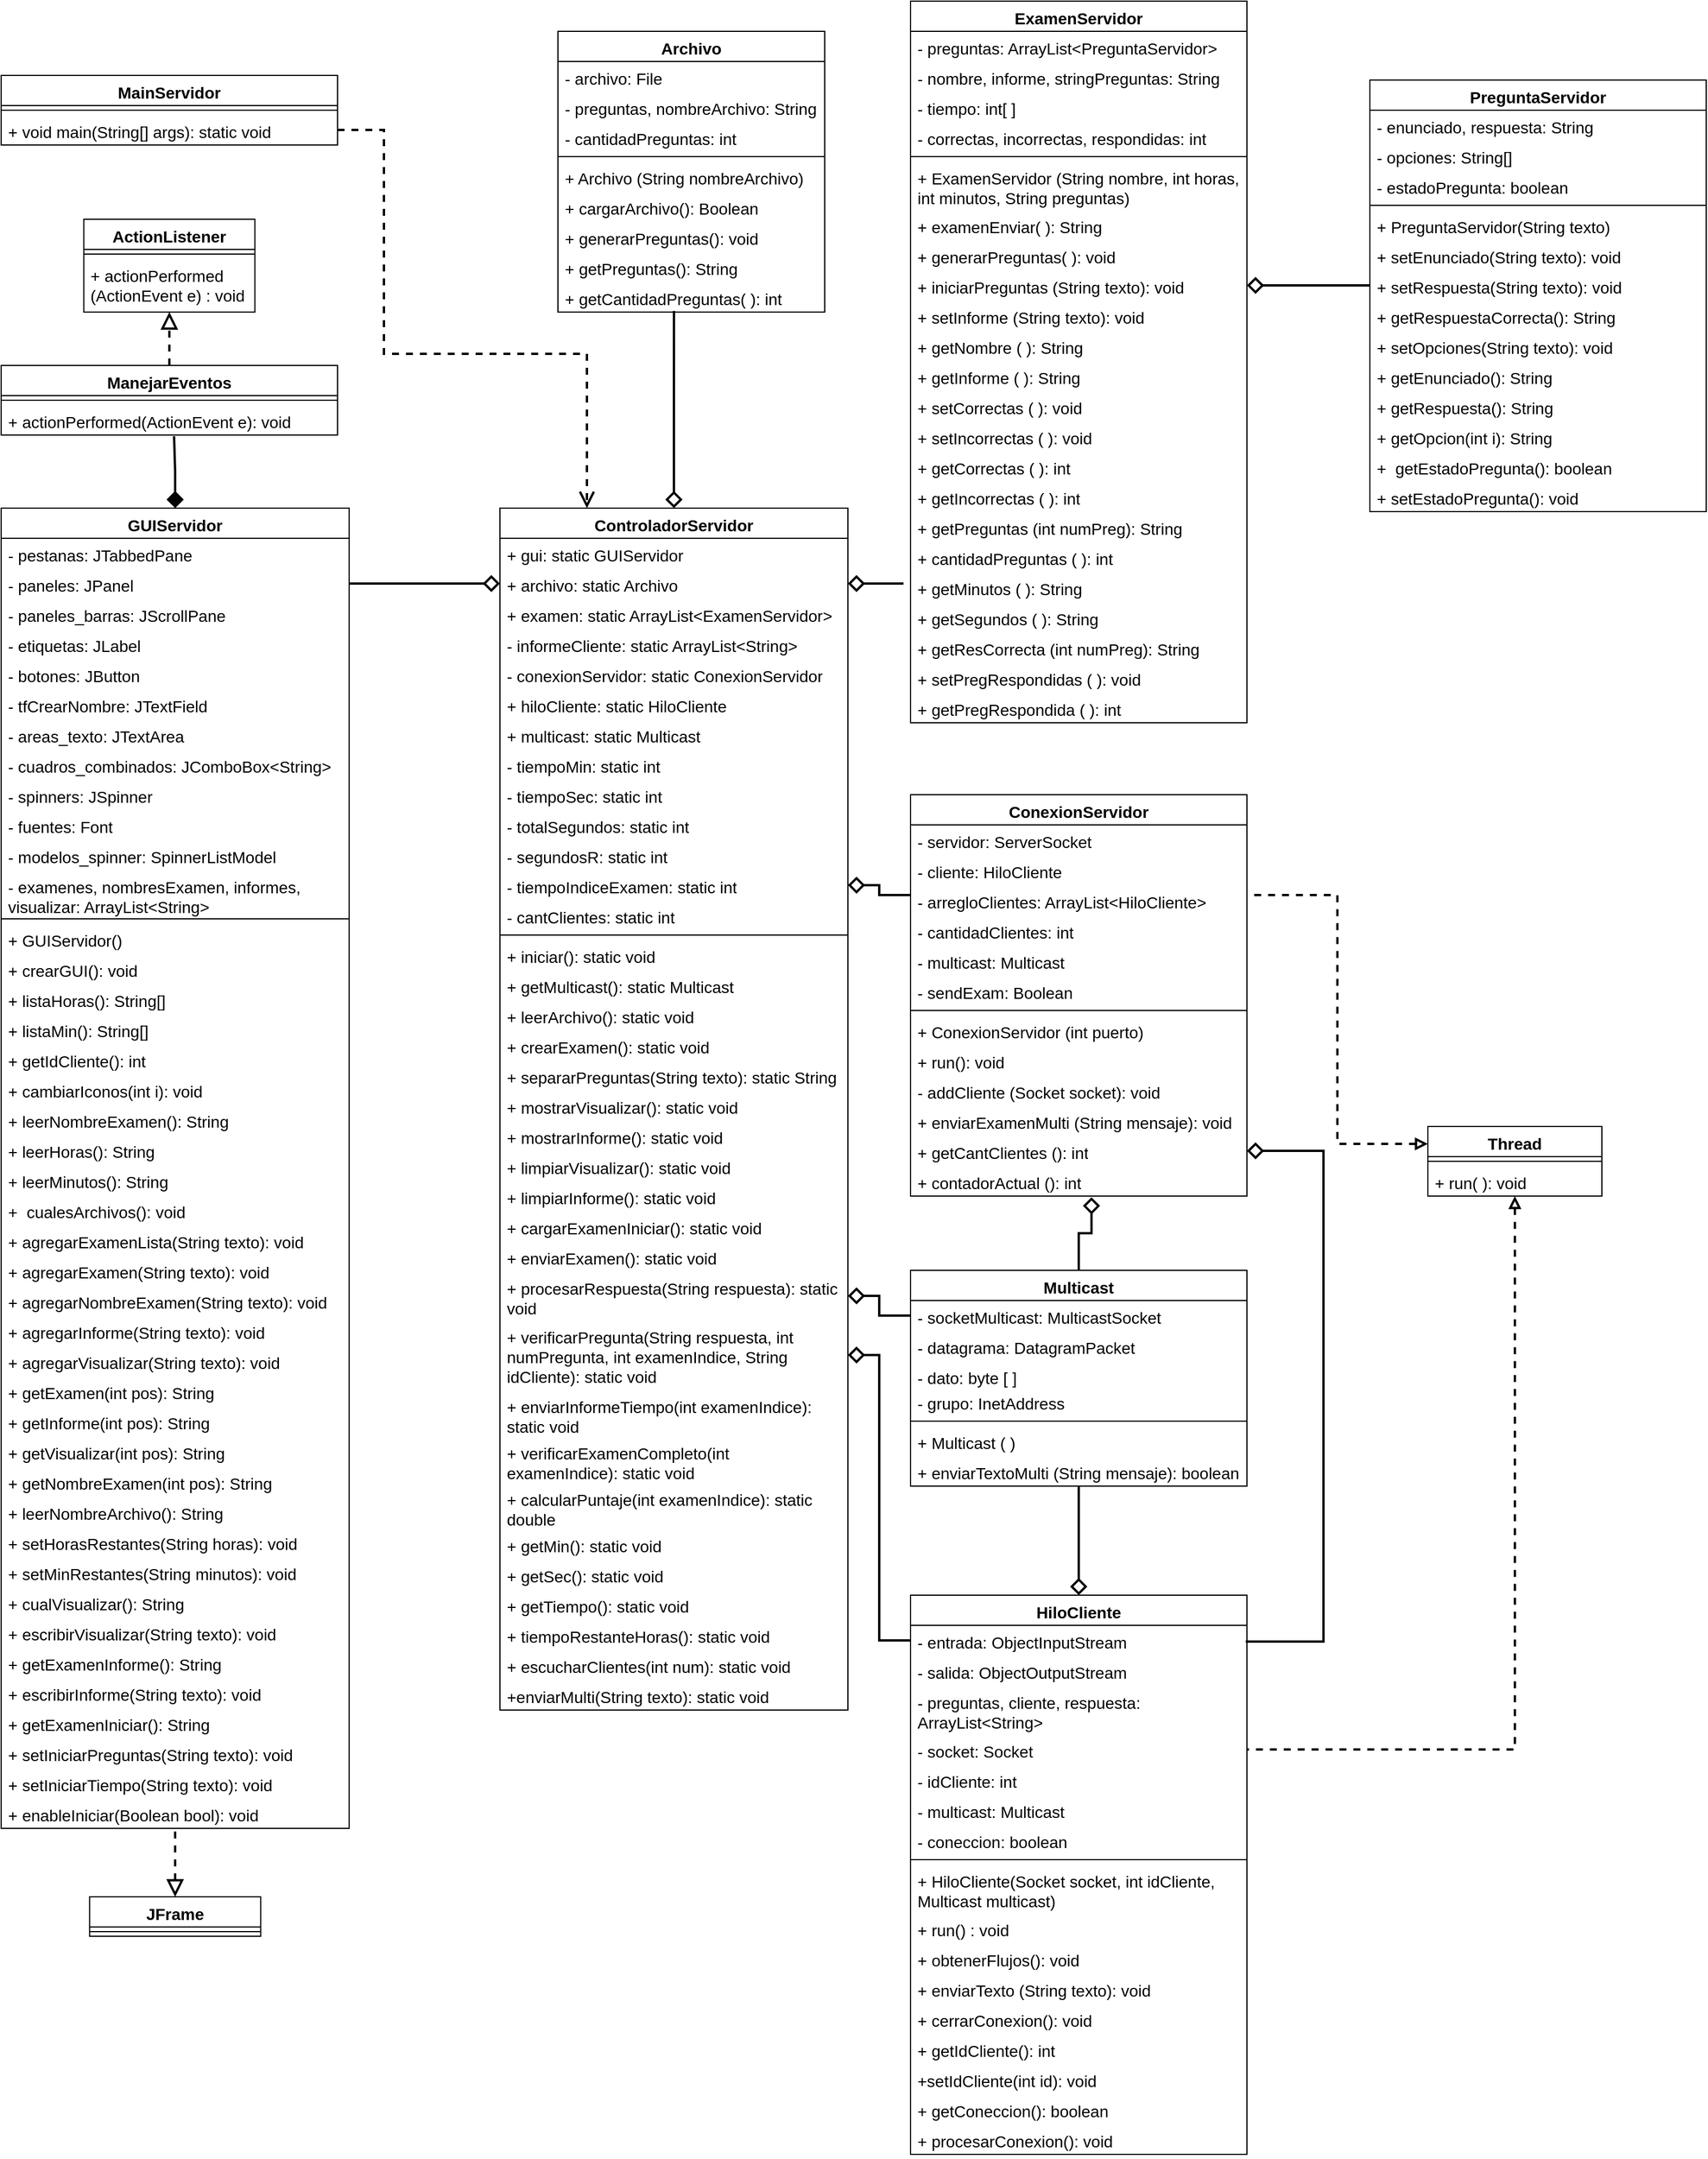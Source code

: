 <mxfile version="22.1.7" type="github">
  <diagram name="Página-1" id="6_Race29u8KtEDNUprrH">
    <mxGraphModel dx="1639" dy="1651" grid="1" gridSize="10" guides="1" tooltips="1" connect="1" arrows="1" fold="1" page="1" pageScale="1" pageWidth="827" pageHeight="1169" math="0" shadow="0">
      <root>
        <mxCell id="0" />
        <mxCell id="1" parent="0" />
        <mxCell id="uDhd_LShQaVIcdHiDZqY-1" value="Archivo" style="swimlane;fontStyle=1;align=center;verticalAlign=top;childLayout=stackLayout;horizontal=1;startSize=26;horizontalStack=0;resizeParent=1;resizeParentMax=0;resizeLast=0;collapsible=1;marginBottom=0;whiteSpace=wrap;html=1;fontSize=14;" parent="1" vertex="1">
          <mxGeometry x="-180" y="-558" width="230" height="242" as="geometry" />
        </mxCell>
        <mxCell id="uDhd_LShQaVIcdHiDZqY-2" value="- archivo: File" style="text;strokeColor=none;fillColor=none;align=left;verticalAlign=top;spacingLeft=4;spacingRight=4;overflow=hidden;rotatable=0;points=[[0,0.5],[1,0.5]];portConstraint=eastwest;whiteSpace=wrap;html=1;fontSize=14;" parent="uDhd_LShQaVIcdHiDZqY-1" vertex="1">
          <mxGeometry y="26" width="230" height="26" as="geometry" />
        </mxCell>
        <mxCell id="uDhd_LShQaVIcdHiDZqY-5" value="- preguntas, nombreArchivo: String" style="text;strokeColor=none;fillColor=none;align=left;verticalAlign=top;spacingLeft=4;spacingRight=4;overflow=hidden;rotatable=0;points=[[0,0.5],[1,0.5]];portConstraint=eastwest;whiteSpace=wrap;html=1;fontSize=14;" parent="uDhd_LShQaVIcdHiDZqY-1" vertex="1">
          <mxGeometry y="52" width="230" height="26" as="geometry" />
        </mxCell>
        <mxCell id="uDhd_LShQaVIcdHiDZqY-6" value="- cantidadPreguntas: int" style="text;strokeColor=none;fillColor=none;align=left;verticalAlign=top;spacingLeft=4;spacingRight=4;overflow=hidden;rotatable=0;points=[[0,0.5],[1,0.5]];portConstraint=eastwest;whiteSpace=wrap;html=1;fontSize=14;" parent="uDhd_LShQaVIcdHiDZqY-1" vertex="1">
          <mxGeometry y="78" width="230" height="26" as="geometry" />
        </mxCell>
        <mxCell id="uDhd_LShQaVIcdHiDZqY-3" value="" style="line;strokeWidth=1;fillColor=none;align=left;verticalAlign=middle;spacingTop=-1;spacingLeft=3;spacingRight=3;rotatable=0;labelPosition=right;points=[];portConstraint=eastwest;strokeColor=inherit;fontSize=14;" parent="uDhd_LShQaVIcdHiDZqY-1" vertex="1">
          <mxGeometry y="104" width="230" height="8" as="geometry" />
        </mxCell>
        <mxCell id="uDhd_LShQaVIcdHiDZqY-4" value="+ Archivo (String nombreArchivo)" style="text;strokeColor=none;fillColor=none;align=left;verticalAlign=top;spacingLeft=4;spacingRight=4;overflow=hidden;rotatable=0;points=[[0,0.5],[1,0.5]];portConstraint=eastwest;whiteSpace=wrap;html=1;fontSize=14;" parent="uDhd_LShQaVIcdHiDZqY-1" vertex="1">
          <mxGeometry y="112" width="230" height="26" as="geometry" />
        </mxCell>
        <mxCell id="uDhd_LShQaVIcdHiDZqY-7" value="+ cargarArchivo(): Boolean" style="text;strokeColor=none;fillColor=none;align=left;verticalAlign=top;spacingLeft=4;spacingRight=4;overflow=hidden;rotatable=0;points=[[0,0.5],[1,0.5]];portConstraint=eastwest;whiteSpace=wrap;html=1;fontSize=14;" parent="uDhd_LShQaVIcdHiDZqY-1" vertex="1">
          <mxGeometry y="138" width="230" height="26" as="geometry" />
        </mxCell>
        <mxCell id="uDhd_LShQaVIcdHiDZqY-8" value="+ generarPreguntas(): void" style="text;strokeColor=none;fillColor=none;align=left;verticalAlign=top;spacingLeft=4;spacingRight=4;overflow=hidden;rotatable=0;points=[[0,0.5],[1,0.5]];portConstraint=eastwest;whiteSpace=wrap;html=1;fontSize=14;" parent="uDhd_LShQaVIcdHiDZqY-1" vertex="1">
          <mxGeometry y="164" width="230" height="26" as="geometry" />
        </mxCell>
        <mxCell id="uDhd_LShQaVIcdHiDZqY-9" value="+ getPreguntas(): String" style="text;strokeColor=none;fillColor=none;align=left;verticalAlign=top;spacingLeft=4;spacingRight=4;overflow=hidden;rotatable=0;points=[[0,0.5],[1,0.5]];portConstraint=eastwest;whiteSpace=wrap;html=1;fontSize=14;" parent="uDhd_LShQaVIcdHiDZqY-1" vertex="1">
          <mxGeometry y="190" width="230" height="26" as="geometry" />
        </mxCell>
        <mxCell id="5q6agdd59-d8POnA0-pb-1" value="+ getCantidadPreguntas( ): int" style="text;strokeColor=none;fillColor=none;align=left;verticalAlign=top;spacingLeft=4;spacingRight=4;overflow=hidden;rotatable=0;points=[[0,0.5],[1,0.5]];portConstraint=eastwest;whiteSpace=wrap;html=1;fontSize=14;" parent="uDhd_LShQaVIcdHiDZqY-1" vertex="1">
          <mxGeometry y="216" width="230" height="26" as="geometry" />
        </mxCell>
        <mxCell id="5q6agdd59-d8POnA0-pb-159" style="edgeStyle=orthogonalEdgeStyle;rounded=0;orthogonalLoop=1;jettySize=auto;html=1;exitX=0;exitY=0.25;exitDx=0;exitDy=0;entryX=1;entryY=0.5;entryDx=0;entryDy=0;strokeWidth=2;endSize=10;endArrow=diamond;endFill=0;" parent="1" source="uDhd_LShQaVIcdHiDZqY-10" target="5q6agdd59-d8POnA0-pb-138" edge="1">
          <mxGeometry relative="1" as="geometry" />
        </mxCell>
        <mxCell id="uDhd_LShQaVIcdHiDZqY-10" value="ConexionServidor" style="swimlane;fontStyle=1;align=center;verticalAlign=top;childLayout=stackLayout;horizontal=1;startSize=26;horizontalStack=0;resizeParent=1;resizeParentMax=0;resizeLast=0;collapsible=1;marginBottom=0;whiteSpace=wrap;html=1;fontSize=14;" parent="1" vertex="1">
          <mxGeometry x="124" y="100" width="290" height="346" as="geometry" />
        </mxCell>
        <mxCell id="uDhd_LShQaVIcdHiDZqY-11" value="- servidor: ServerSocket" style="text;strokeColor=none;fillColor=none;align=left;verticalAlign=top;spacingLeft=4;spacingRight=4;overflow=hidden;rotatable=0;points=[[0,0.5],[1,0.5]];portConstraint=eastwest;whiteSpace=wrap;html=1;fontSize=14;" parent="uDhd_LShQaVIcdHiDZqY-10" vertex="1">
          <mxGeometry y="26" width="290" height="26" as="geometry" />
        </mxCell>
        <mxCell id="uDhd_LShQaVIcdHiDZqY-12" value="- cliente: HiloCliente" style="text;strokeColor=none;fillColor=none;align=left;verticalAlign=top;spacingLeft=4;spacingRight=4;overflow=hidden;rotatable=0;points=[[0,0.5],[1,0.5]];portConstraint=eastwest;whiteSpace=wrap;html=1;fontSize=14;" parent="uDhd_LShQaVIcdHiDZqY-10" vertex="1">
          <mxGeometry y="52" width="290" height="26" as="geometry" />
        </mxCell>
        <mxCell id="uDhd_LShQaVIcdHiDZqY-13" value="- arregloClientes: ArrayList&amp;lt;HiloCliente&amp;gt;" style="text;strokeColor=none;fillColor=none;align=left;verticalAlign=top;spacingLeft=4;spacingRight=4;overflow=hidden;rotatable=0;points=[[0,0.5],[1,0.5]];portConstraint=eastwest;whiteSpace=wrap;html=1;fontSize=14;" parent="uDhd_LShQaVIcdHiDZqY-10" vertex="1">
          <mxGeometry y="78" width="290" height="26" as="geometry" />
        </mxCell>
        <mxCell id="uDhd_LShQaVIcdHiDZqY-19" value="- cantidadClientes: int" style="text;strokeColor=none;fillColor=none;align=left;verticalAlign=top;spacingLeft=4;spacingRight=4;overflow=hidden;rotatable=0;points=[[0,0.5],[1,0.5]];portConstraint=eastwest;whiteSpace=wrap;html=1;fontSize=14;" parent="uDhd_LShQaVIcdHiDZqY-10" vertex="1">
          <mxGeometry y="104" width="290" height="26" as="geometry" />
        </mxCell>
        <mxCell id="uDhd_LShQaVIcdHiDZqY-20" value="- multicast: Multicast" style="text;strokeColor=none;fillColor=none;align=left;verticalAlign=top;spacingLeft=4;spacingRight=4;overflow=hidden;rotatable=0;points=[[0,0.5],[1,0.5]];portConstraint=eastwest;whiteSpace=wrap;html=1;fontSize=14;" parent="uDhd_LShQaVIcdHiDZqY-10" vertex="1">
          <mxGeometry y="130" width="290" height="26" as="geometry" />
        </mxCell>
        <mxCell id="uDhd_LShQaVIcdHiDZqY-21" value="- sendExam: Boolean" style="text;strokeColor=none;fillColor=none;align=left;verticalAlign=top;spacingLeft=4;spacingRight=4;overflow=hidden;rotatable=0;points=[[0,0.5],[1,0.5]];portConstraint=eastwest;whiteSpace=wrap;html=1;fontSize=14;" parent="uDhd_LShQaVIcdHiDZqY-10" vertex="1">
          <mxGeometry y="156" width="290" height="26" as="geometry" />
        </mxCell>
        <mxCell id="uDhd_LShQaVIcdHiDZqY-14" value="" style="line;strokeWidth=1;fillColor=none;align=left;verticalAlign=middle;spacingTop=-1;spacingLeft=3;spacingRight=3;rotatable=0;labelPosition=right;points=[];portConstraint=eastwest;strokeColor=inherit;fontSize=14;" parent="uDhd_LShQaVIcdHiDZqY-10" vertex="1">
          <mxGeometry y="182" width="290" height="8" as="geometry" />
        </mxCell>
        <mxCell id="uDhd_LShQaVIcdHiDZqY-15" value="+ ConexionServidor (int puerto)" style="text;strokeColor=none;fillColor=none;align=left;verticalAlign=top;spacingLeft=4;spacingRight=4;overflow=hidden;rotatable=0;points=[[0,0.5],[1,0.5]];portConstraint=eastwest;whiteSpace=wrap;html=1;fontSize=14;" parent="uDhd_LShQaVIcdHiDZqY-10" vertex="1">
          <mxGeometry y="190" width="290" height="26" as="geometry" />
        </mxCell>
        <mxCell id="uDhd_LShQaVIcdHiDZqY-16" value="+ run(): void" style="text;strokeColor=none;fillColor=none;align=left;verticalAlign=top;spacingLeft=4;spacingRight=4;overflow=hidden;rotatable=0;points=[[0,0.5],[1,0.5]];portConstraint=eastwest;whiteSpace=wrap;html=1;fontSize=14;" parent="uDhd_LShQaVIcdHiDZqY-10" vertex="1">
          <mxGeometry y="216" width="290" height="26" as="geometry" />
        </mxCell>
        <mxCell id="uDhd_LShQaVIcdHiDZqY-17" value="- addCliente (Socket socket): void" style="text;strokeColor=none;fillColor=none;align=left;verticalAlign=top;spacingLeft=4;spacingRight=4;overflow=hidden;rotatable=0;points=[[0,0.5],[1,0.5]];portConstraint=eastwest;whiteSpace=wrap;html=1;fontSize=14;" parent="uDhd_LShQaVIcdHiDZqY-10" vertex="1">
          <mxGeometry y="242" width="290" height="26" as="geometry" />
        </mxCell>
        <mxCell id="uDhd_LShQaVIcdHiDZqY-18" value="+ enviarExamenMulti (String mensaje): void" style="text;strokeColor=none;fillColor=none;align=left;verticalAlign=top;spacingLeft=4;spacingRight=4;overflow=hidden;rotatable=0;points=[[0,0.5],[1,0.5]];portConstraint=eastwest;whiteSpace=wrap;html=1;fontSize=14;" parent="uDhd_LShQaVIcdHiDZqY-10" vertex="1">
          <mxGeometry y="268" width="290" height="26" as="geometry" />
        </mxCell>
        <mxCell id="uDhd_LShQaVIcdHiDZqY-22" value="+ getCantClientes (): int" style="text;strokeColor=none;fillColor=none;align=left;verticalAlign=top;spacingLeft=4;spacingRight=4;overflow=hidden;rotatable=0;points=[[0,0.5],[1,0.5]];portConstraint=eastwest;whiteSpace=wrap;html=1;fontSize=14;" parent="uDhd_LShQaVIcdHiDZqY-10" vertex="1">
          <mxGeometry y="294" width="290" height="26" as="geometry" />
        </mxCell>
        <mxCell id="uDhd_LShQaVIcdHiDZqY-26" value="+ contadorActual (): int" style="text;strokeColor=none;fillColor=none;align=left;verticalAlign=top;spacingLeft=4;spacingRight=4;overflow=hidden;rotatable=0;points=[[0,0.5],[1,0.5]];portConstraint=eastwest;whiteSpace=wrap;html=1;fontSize=14;" parent="uDhd_LShQaVIcdHiDZqY-10" vertex="1">
          <mxGeometry y="320" width="290" height="26" as="geometry" />
        </mxCell>
        <mxCell id="uDhd_LShQaVIcdHiDZqY-27" value="ExamenServidor" style="swimlane;fontStyle=1;align=center;verticalAlign=top;childLayout=stackLayout;horizontal=1;startSize=26;horizontalStack=0;resizeParent=1;resizeParentMax=0;resizeLast=0;collapsible=1;marginBottom=0;whiteSpace=wrap;html=1;fontSize=14;" parent="1" vertex="1">
          <mxGeometry x="124" y="-584" width="290" height="622" as="geometry" />
        </mxCell>
        <mxCell id="uDhd_LShQaVIcdHiDZqY-28" value="- preguntas: ArrayList&amp;lt;PreguntaServidor&amp;gt;" style="text;strokeColor=none;fillColor=none;align=left;verticalAlign=top;spacingLeft=4;spacingRight=4;overflow=hidden;rotatable=0;points=[[0,0.5],[1,0.5]];portConstraint=eastwest;whiteSpace=wrap;html=1;fontSize=14;" parent="uDhd_LShQaVIcdHiDZqY-27" vertex="1">
          <mxGeometry y="26" width="290" height="26" as="geometry" />
        </mxCell>
        <mxCell id="uDhd_LShQaVIcdHiDZqY-29" value="- nombre, informe, stringPreguntas: String" style="text;strokeColor=none;fillColor=none;align=left;verticalAlign=top;spacingLeft=4;spacingRight=4;overflow=hidden;rotatable=0;points=[[0,0.5],[1,0.5]];portConstraint=eastwest;whiteSpace=wrap;html=1;fontSize=14;" parent="uDhd_LShQaVIcdHiDZqY-27" vertex="1">
          <mxGeometry y="52" width="290" height="26" as="geometry" />
        </mxCell>
        <mxCell id="uDhd_LShQaVIcdHiDZqY-30" value="- tiempo: int[ ]" style="text;strokeColor=none;fillColor=none;align=left;verticalAlign=top;spacingLeft=4;spacingRight=4;overflow=hidden;rotatable=0;points=[[0,0.5],[1,0.5]];portConstraint=eastwest;whiteSpace=wrap;html=1;fontSize=14;" parent="uDhd_LShQaVIcdHiDZqY-27" vertex="1">
          <mxGeometry y="78" width="290" height="26" as="geometry" />
        </mxCell>
        <mxCell id="uDhd_LShQaVIcdHiDZqY-31" value="- correctas, incorrectas, respondidas: int" style="text;strokeColor=none;fillColor=none;align=left;verticalAlign=top;spacingLeft=4;spacingRight=4;overflow=hidden;rotatable=0;points=[[0,0.5],[1,0.5]];portConstraint=eastwest;whiteSpace=wrap;html=1;fontSize=14;" parent="uDhd_LShQaVIcdHiDZqY-27" vertex="1">
          <mxGeometry y="104" width="290" height="26" as="geometry" />
        </mxCell>
        <mxCell id="uDhd_LShQaVIcdHiDZqY-34" value="" style="line;strokeWidth=1;fillColor=none;align=left;verticalAlign=middle;spacingTop=-1;spacingLeft=3;spacingRight=3;rotatable=0;labelPosition=right;points=[];portConstraint=eastwest;strokeColor=inherit;fontSize=14;" parent="uDhd_LShQaVIcdHiDZqY-27" vertex="1">
          <mxGeometry y="130" width="290" height="8" as="geometry" />
        </mxCell>
        <mxCell id="uDhd_LShQaVIcdHiDZqY-35" value="+ ExamenServidor (String nombre, int horas, int minutos, String preguntas)" style="text;strokeColor=none;fillColor=none;align=left;verticalAlign=top;spacingLeft=4;spacingRight=4;overflow=hidden;rotatable=0;points=[[0,0.5],[1,0.5]];portConstraint=eastwest;whiteSpace=wrap;html=1;fontSize=14;" parent="uDhd_LShQaVIcdHiDZqY-27" vertex="1">
          <mxGeometry y="138" width="290" height="42" as="geometry" />
        </mxCell>
        <mxCell id="uDhd_LShQaVIcdHiDZqY-36" value="+ examenEnviar( ): String" style="text;strokeColor=none;fillColor=none;align=left;verticalAlign=top;spacingLeft=4;spacingRight=4;overflow=hidden;rotatable=0;points=[[0,0.5],[1,0.5]];portConstraint=eastwest;whiteSpace=wrap;html=1;fontSize=14;" parent="uDhd_LShQaVIcdHiDZqY-27" vertex="1">
          <mxGeometry y="180" width="290" height="26" as="geometry" />
        </mxCell>
        <mxCell id="uDhd_LShQaVIcdHiDZqY-37" value="+ generarPreguntas( ): void&lt;span style=&quot;white-space: pre;&quot;&gt;&#x9;&lt;/span&gt;" style="text;strokeColor=none;fillColor=none;align=left;verticalAlign=top;spacingLeft=4;spacingRight=4;overflow=hidden;rotatable=0;points=[[0,0.5],[1,0.5]];portConstraint=eastwest;whiteSpace=wrap;html=1;fontSize=14;" parent="uDhd_LShQaVIcdHiDZqY-27" vertex="1">
          <mxGeometry y="206" width="290" height="26" as="geometry" />
        </mxCell>
        <mxCell id="5q6agdd59-d8POnA0-pb-2" value="+ iniciarPreguntas (String texto): void" style="text;strokeColor=none;fillColor=none;align=left;verticalAlign=top;spacingLeft=4;spacingRight=4;overflow=hidden;rotatable=0;points=[[0,0.5],[1,0.5]];portConstraint=eastwest;whiteSpace=wrap;html=1;fontSize=14;" parent="uDhd_LShQaVIcdHiDZqY-27" vertex="1">
          <mxGeometry y="232" width="290" height="26" as="geometry" />
        </mxCell>
        <mxCell id="uDhd_LShQaVIcdHiDZqY-38" value="+ setInforme (String texto): void" style="text;strokeColor=none;fillColor=none;align=left;verticalAlign=top;spacingLeft=4;spacingRight=4;overflow=hidden;rotatable=0;points=[[0,0.5],[1,0.5]];portConstraint=eastwest;whiteSpace=wrap;html=1;fontSize=14;" parent="uDhd_LShQaVIcdHiDZqY-27" vertex="1">
          <mxGeometry y="258" width="290" height="26" as="geometry" />
        </mxCell>
        <mxCell id="uDhd_LShQaVIcdHiDZqY-39" value="+ getNombre ( ): String" style="text;strokeColor=none;fillColor=none;align=left;verticalAlign=top;spacingLeft=4;spacingRight=4;overflow=hidden;rotatable=0;points=[[0,0.5],[1,0.5]];portConstraint=eastwest;whiteSpace=wrap;html=1;fontSize=14;" parent="uDhd_LShQaVIcdHiDZqY-27" vertex="1">
          <mxGeometry y="284" width="290" height="26" as="geometry" />
        </mxCell>
        <mxCell id="uDhd_LShQaVIcdHiDZqY-40" value="+ getInforme ( ): String" style="text;strokeColor=none;fillColor=none;align=left;verticalAlign=top;spacingLeft=4;spacingRight=4;overflow=hidden;rotatable=0;points=[[0,0.5],[1,0.5]];portConstraint=eastwest;whiteSpace=wrap;html=1;fontSize=14;" parent="uDhd_LShQaVIcdHiDZqY-27" vertex="1">
          <mxGeometry y="310" width="290" height="26" as="geometry" />
        </mxCell>
        <mxCell id="uDhd_LShQaVIcdHiDZqY-41" value="+ setCorrectas ( ): void" style="text;strokeColor=none;fillColor=none;align=left;verticalAlign=top;spacingLeft=4;spacingRight=4;overflow=hidden;rotatable=0;points=[[0,0.5],[1,0.5]];portConstraint=eastwest;whiteSpace=wrap;html=1;fontSize=14;" parent="uDhd_LShQaVIcdHiDZqY-27" vertex="1">
          <mxGeometry y="336" width="290" height="26" as="geometry" />
        </mxCell>
        <mxCell id="uDhd_LShQaVIcdHiDZqY-42" value="+ setIncorrectas ( ): void" style="text;strokeColor=none;fillColor=none;align=left;verticalAlign=top;spacingLeft=4;spacingRight=4;overflow=hidden;rotatable=0;points=[[0,0.5],[1,0.5]];portConstraint=eastwest;whiteSpace=wrap;html=1;fontSize=14;" parent="uDhd_LShQaVIcdHiDZqY-27" vertex="1">
          <mxGeometry y="362" width="290" height="26" as="geometry" />
        </mxCell>
        <mxCell id="uDhd_LShQaVIcdHiDZqY-43" value="+ getCorrectas ( ): int" style="text;strokeColor=none;fillColor=none;align=left;verticalAlign=top;spacingLeft=4;spacingRight=4;overflow=hidden;rotatable=0;points=[[0,0.5],[1,0.5]];portConstraint=eastwest;whiteSpace=wrap;html=1;fontSize=14;" parent="uDhd_LShQaVIcdHiDZqY-27" vertex="1">
          <mxGeometry y="388" width="290" height="26" as="geometry" />
        </mxCell>
        <mxCell id="uDhd_LShQaVIcdHiDZqY-44" value="+ getIncorrectas ( ): int" style="text;strokeColor=none;fillColor=none;align=left;verticalAlign=top;spacingLeft=4;spacingRight=4;overflow=hidden;rotatable=0;points=[[0,0.5],[1,0.5]];portConstraint=eastwest;whiteSpace=wrap;html=1;fontSize=14;" parent="uDhd_LShQaVIcdHiDZqY-27" vertex="1">
          <mxGeometry y="414" width="290" height="26" as="geometry" />
        </mxCell>
        <mxCell id="uDhd_LShQaVIcdHiDZqY-45" value="+ getPreguntas (int numPreg): String" style="text;strokeColor=none;fillColor=none;align=left;verticalAlign=top;spacingLeft=4;spacingRight=4;overflow=hidden;rotatable=0;points=[[0,0.5],[1,0.5]];portConstraint=eastwest;whiteSpace=wrap;html=1;fontSize=14;" parent="uDhd_LShQaVIcdHiDZqY-27" vertex="1">
          <mxGeometry y="440" width="290" height="26" as="geometry" />
        </mxCell>
        <mxCell id="uDhd_LShQaVIcdHiDZqY-46" value="+ cantidadPreguntas ( ): int" style="text;strokeColor=none;fillColor=none;align=left;verticalAlign=top;spacingLeft=4;spacingRight=4;overflow=hidden;rotatable=0;points=[[0,0.5],[1,0.5]];portConstraint=eastwest;whiteSpace=wrap;html=1;fontSize=14;" parent="uDhd_LShQaVIcdHiDZqY-27" vertex="1">
          <mxGeometry y="466" width="290" height="26" as="geometry" />
        </mxCell>
        <mxCell id="uDhd_LShQaVIcdHiDZqY-47" value="+ getMinutos ( ): String" style="text;strokeColor=none;fillColor=none;align=left;verticalAlign=top;spacingLeft=4;spacingRight=4;overflow=hidden;rotatable=0;points=[[0,0.5],[1,0.5]];portConstraint=eastwest;whiteSpace=wrap;html=1;fontSize=14;" parent="uDhd_LShQaVIcdHiDZqY-27" vertex="1">
          <mxGeometry y="492" width="290" height="26" as="geometry" />
        </mxCell>
        <mxCell id="uDhd_LShQaVIcdHiDZqY-48" value="+ getSegundos ( ): String" style="text;strokeColor=none;fillColor=none;align=left;verticalAlign=top;spacingLeft=4;spacingRight=4;overflow=hidden;rotatable=0;points=[[0,0.5],[1,0.5]];portConstraint=eastwest;whiteSpace=wrap;html=1;fontSize=14;" parent="uDhd_LShQaVIcdHiDZqY-27" vertex="1">
          <mxGeometry y="518" width="290" height="26" as="geometry" />
        </mxCell>
        <mxCell id="uDhd_LShQaVIcdHiDZqY-49" value="+ getResCorrecta (int numPreg): String" style="text;strokeColor=none;fillColor=none;align=left;verticalAlign=top;spacingLeft=4;spacingRight=4;overflow=hidden;rotatable=0;points=[[0,0.5],[1,0.5]];portConstraint=eastwest;whiteSpace=wrap;html=1;fontSize=14;" parent="uDhd_LShQaVIcdHiDZqY-27" vertex="1">
          <mxGeometry y="544" width="290" height="26" as="geometry" />
        </mxCell>
        <mxCell id="uDhd_LShQaVIcdHiDZqY-50" value="+ setPregRespondidas ( ): void" style="text;strokeColor=none;fillColor=none;align=left;verticalAlign=top;spacingLeft=4;spacingRight=4;overflow=hidden;rotatable=0;points=[[0,0.5],[1,0.5]];portConstraint=eastwest;whiteSpace=wrap;html=1;fontSize=14;" parent="uDhd_LShQaVIcdHiDZqY-27" vertex="1">
          <mxGeometry y="570" width="290" height="26" as="geometry" />
        </mxCell>
        <mxCell id="uDhd_LShQaVIcdHiDZqY-51" value="+ getPregRespondida ( ): int" style="text;strokeColor=none;fillColor=none;align=left;verticalAlign=top;spacingLeft=4;spacingRight=4;overflow=hidden;rotatable=0;points=[[0,0.5],[1,0.5]];portConstraint=eastwest;whiteSpace=wrap;html=1;fontSize=14;" parent="uDhd_LShQaVIcdHiDZqY-27" vertex="1">
          <mxGeometry y="596" width="290" height="26" as="geometry" />
        </mxCell>
        <mxCell id="5q6agdd59-d8POnA0-pb-167" style="edgeStyle=orthogonalEdgeStyle;rounded=0;orthogonalLoop=1;jettySize=auto;html=1;exitX=1;exitY=0.5;exitDx=0;exitDy=0;entryX=1;entryY=0.5;entryDx=0;entryDy=0;strokeWidth=2;endSize=10;endArrow=diamond;endFill=0;" parent="1" source="uDhd_LShQaVIcdHiDZqY-53" target="uDhd_LShQaVIcdHiDZqY-22" edge="1">
          <mxGeometry relative="1" as="geometry">
            <Array as="points">
              <mxPoint x="414" y="830" />
              <mxPoint x="480" y="830" />
              <mxPoint x="480" y="407" />
            </Array>
          </mxGeometry>
        </mxCell>
        <mxCell id="uDhd_LShQaVIcdHiDZqY-52" value="HiloCliente" style="swimlane;fontStyle=1;align=center;verticalAlign=top;childLayout=stackLayout;horizontal=1;startSize=26;horizontalStack=0;resizeParent=1;resizeParentMax=0;resizeLast=0;collapsible=1;marginBottom=0;whiteSpace=wrap;html=1;fontSize=14;" parent="1" vertex="1">
          <mxGeometry x="124" y="790" width="290" height="482" as="geometry" />
        </mxCell>
        <mxCell id="uDhd_LShQaVIcdHiDZqY-53" value="- entrada: ObjectInputStream" style="text;strokeColor=none;fillColor=none;align=left;verticalAlign=top;spacingLeft=4;spacingRight=4;overflow=hidden;rotatable=0;points=[[0,0.5],[1,0.5]];portConstraint=eastwest;whiteSpace=wrap;html=1;fontSize=14;" parent="uDhd_LShQaVIcdHiDZqY-52" vertex="1">
          <mxGeometry y="26" width="290" height="26" as="geometry" />
        </mxCell>
        <mxCell id="uDhd_LShQaVIcdHiDZqY-54" value="- salida: ObjectOutputStream" style="text;strokeColor=none;fillColor=none;align=left;verticalAlign=top;spacingLeft=4;spacingRight=4;overflow=hidden;rotatable=0;points=[[0,0.5],[1,0.5]];portConstraint=eastwest;whiteSpace=wrap;html=1;fontSize=14;" parent="uDhd_LShQaVIcdHiDZqY-52" vertex="1">
          <mxGeometry y="52" width="290" height="26" as="geometry" />
        </mxCell>
        <mxCell id="uDhd_LShQaVIcdHiDZqY-55" value="- preguntas, cliente, respuesta: ArrayList&amp;lt;String&amp;gt;" style="text;strokeColor=none;fillColor=none;align=left;verticalAlign=top;spacingLeft=4;spacingRight=4;overflow=hidden;rotatable=0;points=[[0,0.5],[1,0.5]];portConstraint=eastwest;whiteSpace=wrap;html=1;fontSize=14;" parent="uDhd_LShQaVIcdHiDZqY-52" vertex="1">
          <mxGeometry y="78" width="290" height="42" as="geometry" />
        </mxCell>
        <mxCell id="uDhd_LShQaVIcdHiDZqY-56" value="- socket: Socket" style="text;strokeColor=none;fillColor=none;align=left;verticalAlign=top;spacingLeft=4;spacingRight=4;overflow=hidden;rotatable=0;points=[[0,0.5],[1,0.5]];portConstraint=eastwest;whiteSpace=wrap;html=1;fontSize=14;" parent="uDhd_LShQaVIcdHiDZqY-52" vertex="1">
          <mxGeometry y="120" width="290" height="26" as="geometry" />
        </mxCell>
        <mxCell id="uDhd_LShQaVIcdHiDZqY-77" value="- idCliente: int" style="text;strokeColor=none;fillColor=none;align=left;verticalAlign=top;spacingLeft=4;spacingRight=4;overflow=hidden;rotatable=0;points=[[0,0.5],[1,0.5]];portConstraint=eastwest;whiteSpace=wrap;html=1;fontSize=14;" parent="uDhd_LShQaVIcdHiDZqY-52" vertex="1">
          <mxGeometry y="146" width="290" height="26" as="geometry" />
        </mxCell>
        <mxCell id="uDhd_LShQaVIcdHiDZqY-76" value="- multicast: Multicast" style="text;strokeColor=none;fillColor=none;align=left;verticalAlign=top;spacingLeft=4;spacingRight=4;overflow=hidden;rotatable=0;points=[[0,0.5],[1,0.5]];portConstraint=eastwest;whiteSpace=wrap;html=1;fontSize=14;" parent="uDhd_LShQaVIcdHiDZqY-52" vertex="1">
          <mxGeometry y="172" width="290" height="26" as="geometry" />
        </mxCell>
        <mxCell id="uDhd_LShQaVIcdHiDZqY-75" value="- coneccion: boolean" style="text;strokeColor=none;fillColor=none;align=left;verticalAlign=top;spacingLeft=4;spacingRight=4;overflow=hidden;rotatable=0;points=[[0,0.5],[1,0.5]];portConstraint=eastwest;whiteSpace=wrap;html=1;fontSize=14;" parent="uDhd_LShQaVIcdHiDZqY-52" vertex="1">
          <mxGeometry y="198" width="290" height="26" as="geometry" />
        </mxCell>
        <mxCell id="uDhd_LShQaVIcdHiDZqY-57" value="" style="line;strokeWidth=1;fillColor=none;align=left;verticalAlign=middle;spacingTop=-1;spacingLeft=3;spacingRight=3;rotatable=0;labelPosition=right;points=[];portConstraint=eastwest;strokeColor=inherit;fontSize=14;" parent="uDhd_LShQaVIcdHiDZqY-52" vertex="1">
          <mxGeometry y="224" width="290" height="8" as="geometry" />
        </mxCell>
        <mxCell id="uDhd_LShQaVIcdHiDZqY-58" value="+ HiloCliente(Socket socket, int idCliente, Multicast multicast)" style="text;strokeColor=none;fillColor=none;align=left;verticalAlign=top;spacingLeft=4;spacingRight=4;overflow=hidden;rotatable=0;points=[[0,0.5],[1,0.5]];portConstraint=eastwest;whiteSpace=wrap;html=1;fontSize=14;" parent="uDhd_LShQaVIcdHiDZqY-52" vertex="1">
          <mxGeometry y="232" width="290" height="42" as="geometry" />
        </mxCell>
        <mxCell id="uDhd_LShQaVIcdHiDZqY-59" value="+ run() : void" style="text;strokeColor=none;fillColor=none;align=left;verticalAlign=top;spacingLeft=4;spacingRight=4;overflow=hidden;rotatable=0;points=[[0,0.5],[1,0.5]];portConstraint=eastwest;whiteSpace=wrap;html=1;fontSize=14;" parent="uDhd_LShQaVIcdHiDZqY-52" vertex="1">
          <mxGeometry y="274" width="290" height="26" as="geometry" />
        </mxCell>
        <mxCell id="uDhd_LShQaVIcdHiDZqY-61" value="+ obtenerFlujos(): void" style="text;strokeColor=none;fillColor=none;align=left;verticalAlign=top;spacingLeft=4;spacingRight=4;overflow=hidden;rotatable=0;points=[[0,0.5],[1,0.5]];portConstraint=eastwest;whiteSpace=wrap;html=1;fontSize=14;" parent="uDhd_LShQaVIcdHiDZqY-52" vertex="1">
          <mxGeometry y="300" width="290" height="26" as="geometry" />
        </mxCell>
        <mxCell id="uDhd_LShQaVIcdHiDZqY-62" value="+ enviarTexto (String texto): void" style="text;strokeColor=none;fillColor=none;align=left;verticalAlign=top;spacingLeft=4;spacingRight=4;overflow=hidden;rotatable=0;points=[[0,0.5],[1,0.5]];portConstraint=eastwest;whiteSpace=wrap;html=1;fontSize=14;" parent="uDhd_LShQaVIcdHiDZqY-52" vertex="1">
          <mxGeometry y="326" width="290" height="26" as="geometry" />
        </mxCell>
        <mxCell id="uDhd_LShQaVIcdHiDZqY-64" value="+ cerrarConexion(): void" style="text;strokeColor=none;fillColor=none;align=left;verticalAlign=top;spacingLeft=4;spacingRight=4;overflow=hidden;rotatable=0;points=[[0,0.5],[1,0.5]];portConstraint=eastwest;whiteSpace=wrap;html=1;fontSize=14;" parent="uDhd_LShQaVIcdHiDZqY-52" vertex="1">
          <mxGeometry y="352" width="290" height="26" as="geometry" />
        </mxCell>
        <mxCell id="uDhd_LShQaVIcdHiDZqY-65" value="+ getIdCliente(): int" style="text;strokeColor=none;fillColor=none;align=left;verticalAlign=top;spacingLeft=4;spacingRight=4;overflow=hidden;rotatable=0;points=[[0,0.5],[1,0.5]];portConstraint=eastwest;whiteSpace=wrap;html=1;fontSize=14;" parent="uDhd_LShQaVIcdHiDZqY-52" vertex="1">
          <mxGeometry y="378" width="290" height="26" as="geometry" />
        </mxCell>
        <mxCell id="uDhd_LShQaVIcdHiDZqY-66" value="+setIdCliente(int id): void" style="text;strokeColor=none;fillColor=none;align=left;verticalAlign=top;spacingLeft=4;spacingRight=4;overflow=hidden;rotatable=0;points=[[0,0.5],[1,0.5]];portConstraint=eastwest;whiteSpace=wrap;html=1;fontSize=14;" parent="uDhd_LShQaVIcdHiDZqY-52" vertex="1">
          <mxGeometry y="404" width="290" height="26" as="geometry" />
        </mxCell>
        <mxCell id="uDhd_LShQaVIcdHiDZqY-70" value="+ getConeccion(): boolean" style="text;strokeColor=none;fillColor=none;align=left;verticalAlign=top;spacingLeft=4;spacingRight=4;overflow=hidden;rotatable=0;points=[[0,0.5],[1,0.5]];portConstraint=eastwest;whiteSpace=wrap;html=1;fontSize=14;" parent="uDhd_LShQaVIcdHiDZqY-52" vertex="1">
          <mxGeometry y="430" width="290" height="26" as="geometry" />
        </mxCell>
        <mxCell id="uDhd_LShQaVIcdHiDZqY-71" value="+ procesarConexion(): void" style="text;strokeColor=none;fillColor=none;align=left;verticalAlign=top;spacingLeft=4;spacingRight=4;overflow=hidden;rotatable=0;points=[[0,0.5],[1,0.5]];portConstraint=eastwest;whiteSpace=wrap;html=1;fontSize=14;" parent="uDhd_LShQaVIcdHiDZqY-52" vertex="1">
          <mxGeometry y="456" width="290" height="26" as="geometry" />
        </mxCell>
        <mxCell id="5q6agdd59-d8POnA0-pb-170" style="edgeStyle=orthogonalEdgeStyle;rounded=0;orthogonalLoop=1;jettySize=auto;html=1;exitX=0.5;exitY=1;exitDx=0;exitDy=0;entryX=0.5;entryY=0;entryDx=0;entryDy=0;strokeWidth=2;endSize=10;endArrow=diamond;endFill=0;" parent="1" source="PRpZqhvLtNwvlB8P4d0g-1" target="uDhd_LShQaVIcdHiDZqY-52" edge="1">
          <mxGeometry relative="1" as="geometry" />
        </mxCell>
        <mxCell id="PRpZqhvLtNwvlB8P4d0g-1" value="Multicast" style="swimlane;fontStyle=1;align=center;verticalAlign=top;childLayout=stackLayout;horizontal=1;startSize=26;horizontalStack=0;resizeParent=1;resizeParentMax=0;resizeLast=0;collapsible=1;marginBottom=0;whiteSpace=wrap;html=1;fontSize=14;" parent="1" vertex="1">
          <mxGeometry x="124" y="510" width="290" height="186" as="geometry" />
        </mxCell>
        <mxCell id="PRpZqhvLtNwvlB8P4d0g-2" value="- socketMulticast: MulticastSocket" style="text;strokeColor=none;fillColor=none;align=left;verticalAlign=top;spacingLeft=4;spacingRight=4;overflow=hidden;rotatable=0;points=[[0,0.5],[1,0.5]];portConstraint=eastwest;whiteSpace=wrap;html=1;fontSize=14;" parent="PRpZqhvLtNwvlB8P4d0g-1" vertex="1">
          <mxGeometry y="26" width="290" height="26" as="geometry" />
        </mxCell>
        <mxCell id="PRpZqhvLtNwvlB8P4d0g-3" value="- datagrama: DatagramPacket" style="text;strokeColor=none;fillColor=none;align=left;verticalAlign=top;spacingLeft=4;spacingRight=4;overflow=hidden;rotatable=0;points=[[0,0.5],[1,0.5]];portConstraint=eastwest;whiteSpace=wrap;html=1;fontSize=14;" parent="PRpZqhvLtNwvlB8P4d0g-1" vertex="1">
          <mxGeometry y="52" width="290" height="26" as="geometry" />
        </mxCell>
        <mxCell id="PRpZqhvLtNwvlB8P4d0g-4" value="- dato: byte [ ]" style="text;strokeColor=none;fillColor=none;align=left;verticalAlign=top;spacingLeft=4;spacingRight=4;overflow=hidden;rotatable=0;points=[[0,0.5],[1,0.5]];portConstraint=eastwest;whiteSpace=wrap;html=1;fontSize=14;" parent="PRpZqhvLtNwvlB8P4d0g-1" vertex="1">
          <mxGeometry y="78" width="290" height="22" as="geometry" />
        </mxCell>
        <mxCell id="PRpZqhvLtNwvlB8P4d0g-5" value="- grupo: InetAddress" style="text;strokeColor=none;fillColor=none;align=left;verticalAlign=top;spacingLeft=4;spacingRight=4;overflow=hidden;rotatable=0;points=[[0,0.5],[1,0.5]];portConstraint=eastwest;whiteSpace=wrap;html=1;fontSize=14;" parent="PRpZqhvLtNwvlB8P4d0g-1" vertex="1">
          <mxGeometry y="100" width="290" height="26" as="geometry" />
        </mxCell>
        <mxCell id="PRpZqhvLtNwvlB8P4d0g-9" value="" style="line;strokeWidth=1;fillColor=none;align=left;verticalAlign=middle;spacingTop=-1;spacingLeft=3;spacingRight=3;rotatable=0;labelPosition=right;points=[];portConstraint=eastwest;strokeColor=inherit;fontSize=14;" parent="PRpZqhvLtNwvlB8P4d0g-1" vertex="1">
          <mxGeometry y="126" width="290" height="8" as="geometry" />
        </mxCell>
        <mxCell id="PRpZqhvLtNwvlB8P4d0g-10" value="+ Multicast ( )" style="text;strokeColor=none;fillColor=none;align=left;verticalAlign=top;spacingLeft=4;spacingRight=4;overflow=hidden;rotatable=0;points=[[0,0.5],[1,0.5]];portConstraint=eastwest;whiteSpace=wrap;html=1;fontSize=14;" parent="PRpZqhvLtNwvlB8P4d0g-1" vertex="1">
          <mxGeometry y="134" width="290" height="26" as="geometry" />
        </mxCell>
        <mxCell id="PRpZqhvLtNwvlB8P4d0g-11" value="+ enviarTextoMulti (String mensaje): boolean" style="text;strokeColor=none;fillColor=none;align=left;verticalAlign=top;spacingLeft=4;spacingRight=4;overflow=hidden;rotatable=0;points=[[0,0.5],[1,0.5]];portConstraint=eastwest;whiteSpace=wrap;html=1;fontSize=14;" parent="PRpZqhvLtNwvlB8P4d0g-1" vertex="1">
          <mxGeometry y="160" width="290" height="26" as="geometry" />
        </mxCell>
        <mxCell id="PRpZqhvLtNwvlB8P4d0g-24" value="PreguntaServidor" style="swimlane;fontStyle=1;align=center;verticalAlign=top;childLayout=stackLayout;horizontal=1;startSize=26;horizontalStack=0;resizeParent=1;resizeParentMax=0;resizeLast=0;collapsible=1;marginBottom=0;whiteSpace=wrap;html=1;fontSize=14;" parent="1" vertex="1">
          <mxGeometry x="520" y="-516" width="290" height="372" as="geometry" />
        </mxCell>
        <mxCell id="PRpZqhvLtNwvlB8P4d0g-25" value="- enunciado, respuesta: String" style="text;strokeColor=none;fillColor=none;align=left;verticalAlign=top;spacingLeft=4;spacingRight=4;overflow=hidden;rotatable=0;points=[[0,0.5],[1,0.5]];portConstraint=eastwest;whiteSpace=wrap;html=1;fontSize=14;" parent="PRpZqhvLtNwvlB8P4d0g-24" vertex="1">
          <mxGeometry y="26" width="290" height="26" as="geometry" />
        </mxCell>
        <mxCell id="PRpZqhvLtNwvlB8P4d0g-26" value="- opciones: String[]" style="text;strokeColor=none;fillColor=none;align=left;verticalAlign=top;spacingLeft=4;spacingRight=4;overflow=hidden;rotatable=0;points=[[0,0.5],[1,0.5]];portConstraint=eastwest;whiteSpace=wrap;html=1;fontSize=14;" parent="PRpZqhvLtNwvlB8P4d0g-24" vertex="1">
          <mxGeometry y="52" width="290" height="26" as="geometry" />
        </mxCell>
        <mxCell id="PRpZqhvLtNwvlB8P4d0g-28" value="- estadoPregunta: boolean" style="text;strokeColor=none;fillColor=none;align=left;verticalAlign=top;spacingLeft=4;spacingRight=4;overflow=hidden;rotatable=0;points=[[0,0.5],[1,0.5]];portConstraint=eastwest;whiteSpace=wrap;html=1;fontSize=14;" parent="PRpZqhvLtNwvlB8P4d0g-24" vertex="1">
          <mxGeometry y="78" width="290" height="26" as="geometry" />
        </mxCell>
        <mxCell id="PRpZqhvLtNwvlB8P4d0g-32" value="" style="line;strokeWidth=1;fillColor=none;align=left;verticalAlign=middle;spacingTop=-1;spacingLeft=3;spacingRight=3;rotatable=0;labelPosition=right;points=[];portConstraint=eastwest;strokeColor=inherit;fontSize=14;" parent="PRpZqhvLtNwvlB8P4d0g-24" vertex="1">
          <mxGeometry y="104" width="290" height="8" as="geometry" />
        </mxCell>
        <mxCell id="PRpZqhvLtNwvlB8P4d0g-33" value="+ PreguntaServidor(String texto)" style="text;strokeColor=none;fillColor=none;align=left;verticalAlign=top;spacingLeft=4;spacingRight=4;overflow=hidden;rotatable=0;points=[[0,0.5],[1,0.5]];portConstraint=eastwest;whiteSpace=wrap;html=1;fontSize=14;" parent="PRpZqhvLtNwvlB8P4d0g-24" vertex="1">
          <mxGeometry y="112" width="290" height="26" as="geometry" />
        </mxCell>
        <mxCell id="PRpZqhvLtNwvlB8P4d0g-34" value="+ setEnunciado(String texto): void" style="text;strokeColor=none;fillColor=none;align=left;verticalAlign=top;spacingLeft=4;spacingRight=4;overflow=hidden;rotatable=0;points=[[0,0.5],[1,0.5]];portConstraint=eastwest;whiteSpace=wrap;html=1;fontSize=14;" parent="PRpZqhvLtNwvlB8P4d0g-24" vertex="1">
          <mxGeometry y="138" width="290" height="26" as="geometry" />
        </mxCell>
        <mxCell id="PRpZqhvLtNwvlB8P4d0g-35" value="+ setRespuesta(String texto): void" style="text;strokeColor=none;fillColor=none;align=left;verticalAlign=top;spacingLeft=4;spacingRight=4;overflow=hidden;rotatable=0;points=[[0,0.5],[1,0.5]];portConstraint=eastwest;whiteSpace=wrap;html=1;fontSize=14;" parent="PRpZqhvLtNwvlB8P4d0g-24" vertex="1">
          <mxGeometry y="164" width="290" height="26" as="geometry" />
        </mxCell>
        <mxCell id="PRpZqhvLtNwvlB8P4d0g-36" value="+ getRespuestaCorrecta(): String" style="text;strokeColor=none;fillColor=none;align=left;verticalAlign=top;spacingLeft=4;spacingRight=4;overflow=hidden;rotatable=0;points=[[0,0.5],[1,0.5]];portConstraint=eastwest;whiteSpace=wrap;html=1;fontSize=14;" parent="PRpZqhvLtNwvlB8P4d0g-24" vertex="1">
          <mxGeometry y="190" width="290" height="26" as="geometry" />
        </mxCell>
        <mxCell id="PRpZqhvLtNwvlB8P4d0g-37" value="+ setOpciones(String texto): void" style="text;strokeColor=none;fillColor=none;align=left;verticalAlign=top;spacingLeft=4;spacingRight=4;overflow=hidden;rotatable=0;points=[[0,0.5],[1,0.5]];portConstraint=eastwest;whiteSpace=wrap;html=1;fontSize=14;" parent="PRpZqhvLtNwvlB8P4d0g-24" vertex="1">
          <mxGeometry y="216" width="290" height="26" as="geometry" />
        </mxCell>
        <mxCell id="PRpZqhvLtNwvlB8P4d0g-38" value="+ getEnunciado(): String" style="text;strokeColor=none;fillColor=none;align=left;verticalAlign=top;spacingLeft=4;spacingRight=4;overflow=hidden;rotatable=0;points=[[0,0.5],[1,0.5]];portConstraint=eastwest;whiteSpace=wrap;html=1;fontSize=14;" parent="PRpZqhvLtNwvlB8P4d0g-24" vertex="1">
          <mxGeometry y="242" width="290" height="26" as="geometry" />
        </mxCell>
        <mxCell id="PRpZqhvLtNwvlB8P4d0g-39" value="+ getRespuesta(): String" style="text;strokeColor=none;fillColor=none;align=left;verticalAlign=top;spacingLeft=4;spacingRight=4;overflow=hidden;rotatable=0;points=[[0,0.5],[1,0.5]];portConstraint=eastwest;whiteSpace=wrap;html=1;fontSize=14;" parent="PRpZqhvLtNwvlB8P4d0g-24" vertex="1">
          <mxGeometry y="268" width="290" height="26" as="geometry" />
        </mxCell>
        <mxCell id="PRpZqhvLtNwvlB8P4d0g-40" value="+ getOpcion(int i): String" style="text;strokeColor=none;fillColor=none;align=left;verticalAlign=top;spacingLeft=4;spacingRight=4;overflow=hidden;rotatable=0;points=[[0,0.5],[1,0.5]];portConstraint=eastwest;whiteSpace=wrap;html=1;fontSize=14;" parent="PRpZqhvLtNwvlB8P4d0g-24" vertex="1">
          <mxGeometry y="294" width="290" height="26" as="geometry" />
        </mxCell>
        <mxCell id="PRpZqhvLtNwvlB8P4d0g-41" value="+&amp;nbsp; getEstadoPregunta(): boolean" style="text;strokeColor=none;fillColor=none;align=left;verticalAlign=top;spacingLeft=4;spacingRight=4;overflow=hidden;rotatable=0;points=[[0,0.5],[1,0.5]];portConstraint=eastwest;whiteSpace=wrap;html=1;fontSize=14;" parent="PRpZqhvLtNwvlB8P4d0g-24" vertex="1">
          <mxGeometry y="320" width="290" height="26" as="geometry" />
        </mxCell>
        <mxCell id="PRpZqhvLtNwvlB8P4d0g-42" value="+ setEstadoPregunta(): void" style="text;strokeColor=none;fillColor=none;align=left;verticalAlign=top;spacingLeft=4;spacingRight=4;overflow=hidden;rotatable=0;points=[[0,0.5],[1,0.5]];portConstraint=eastwest;whiteSpace=wrap;html=1;fontSize=14;" parent="PRpZqhvLtNwvlB8P4d0g-24" vertex="1">
          <mxGeometry y="346" width="290" height="26" as="geometry" />
        </mxCell>
        <mxCell id="5q6agdd59-d8POnA0-pb-145" style="edgeStyle=orthogonalEdgeStyle;rounded=0;orthogonalLoop=1;jettySize=auto;html=1;exitX=0.5;exitY=0;exitDx=0;exitDy=0;entryX=0.5;entryY=1;entryDx=0;entryDy=0;strokeWidth=2;dashed=1;endArrow=block;endFill=0;endSize=10;" parent="1" source="5q6agdd59-d8POnA0-pb-75" edge="1">
          <mxGeometry relative="1" as="geometry">
            <mxPoint x="-515" y="-316" as="targetPoint" />
          </mxGeometry>
        </mxCell>
        <mxCell id="5q6agdd59-d8POnA0-pb-75" value="ManejarEventos" style="swimlane;fontStyle=1;align=center;verticalAlign=top;childLayout=stackLayout;horizontal=1;startSize=26;horizontalStack=0;resizeParent=1;resizeParentMax=0;resizeLast=0;collapsible=1;marginBottom=0;whiteSpace=wrap;html=1;fontSize=14;" parent="1" vertex="1">
          <mxGeometry x="-660" y="-270" width="290" height="60" as="geometry" />
        </mxCell>
        <mxCell id="5q6agdd59-d8POnA0-pb-79" value="" style="line;strokeWidth=1;fillColor=none;align=left;verticalAlign=middle;spacingTop=-1;spacingLeft=3;spacingRight=3;rotatable=0;labelPosition=right;points=[];portConstraint=eastwest;strokeColor=inherit;fontSize=14;" parent="5q6agdd59-d8POnA0-pb-75" vertex="1">
          <mxGeometry y="26" width="290" height="8" as="geometry" />
        </mxCell>
        <mxCell id="5q6agdd59-d8POnA0-pb-80" value="+ actionPerformed(ActionEvent e): void" style="text;strokeColor=none;fillColor=none;align=left;verticalAlign=top;spacingLeft=4;spacingRight=4;overflow=hidden;rotatable=0;points=[[0,0.5],[1,0.5]];portConstraint=eastwest;whiteSpace=wrap;html=1;fontSize=14;" parent="5q6agdd59-d8POnA0-pb-75" vertex="1">
          <mxGeometry y="34" width="290" height="26" as="geometry" />
        </mxCell>
        <mxCell id="5q6agdd59-d8POnA0-pb-90" value="ControladorServidor" style="swimlane;fontStyle=1;align=center;verticalAlign=top;childLayout=stackLayout;horizontal=1;startSize=26;horizontalStack=0;resizeParent=1;resizeParentMax=0;resizeLast=0;collapsible=1;marginBottom=0;whiteSpace=wrap;html=1;fontSize=14;" parent="1" vertex="1">
          <mxGeometry x="-230" y="-147" width="300" height="1036" as="geometry" />
        </mxCell>
        <mxCell id="5q6agdd59-d8POnA0-pb-91" value="+ gui: static GUIServidor" style="text;strokeColor=none;fillColor=none;align=left;verticalAlign=top;spacingLeft=4;spacingRight=4;overflow=hidden;rotatable=0;points=[[0,0.5],[1,0.5]];portConstraint=eastwest;whiteSpace=wrap;html=1;fontSize=14;" parent="5q6agdd59-d8POnA0-pb-90" vertex="1">
          <mxGeometry y="26" width="300" height="26" as="geometry" />
        </mxCell>
        <mxCell id="5q6agdd59-d8POnA0-pb-92" value="+ archivo: static Archivo" style="text;strokeColor=none;fillColor=none;align=left;verticalAlign=top;spacingLeft=4;spacingRight=4;overflow=hidden;rotatable=0;points=[[0,0.5],[1,0.5]];portConstraint=eastwest;whiteSpace=wrap;html=1;fontSize=14;" parent="5q6agdd59-d8POnA0-pb-90" vertex="1">
          <mxGeometry y="52" width="300" height="26" as="geometry" />
        </mxCell>
        <mxCell id="5q6agdd59-d8POnA0-pb-93" value="+ examen: static ArrayList&amp;lt;ExamenServidor&amp;gt;" style="text;strokeColor=none;fillColor=none;align=left;verticalAlign=top;spacingLeft=4;spacingRight=4;overflow=hidden;rotatable=0;points=[[0,0.5],[1,0.5]];portConstraint=eastwest;whiteSpace=wrap;html=1;fontSize=14;" parent="5q6agdd59-d8POnA0-pb-90" vertex="1">
          <mxGeometry y="78" width="300" height="26" as="geometry" />
        </mxCell>
        <mxCell id="5q6agdd59-d8POnA0-pb-94" value="- informeCliente: static ArrayList&amp;lt;String&amp;gt;" style="text;strokeColor=none;fillColor=none;align=left;verticalAlign=top;spacingLeft=4;spacingRight=4;overflow=hidden;rotatable=0;points=[[0,0.5],[1,0.5]];portConstraint=eastwest;whiteSpace=wrap;html=1;fontSize=14;" parent="5q6agdd59-d8POnA0-pb-90" vertex="1">
          <mxGeometry y="104" width="300" height="26" as="geometry" />
        </mxCell>
        <mxCell id="5q6agdd59-d8POnA0-pb-95" value="- conexionServidor: static ConexionServidor " style="text;strokeColor=none;fillColor=none;align=left;verticalAlign=top;spacingLeft=4;spacingRight=4;overflow=hidden;rotatable=0;points=[[0,0.5],[1,0.5]];portConstraint=eastwest;whiteSpace=wrap;html=1;fontSize=14;" parent="5q6agdd59-d8POnA0-pb-90" vertex="1">
          <mxGeometry y="130" width="300" height="26" as="geometry" />
        </mxCell>
        <mxCell id="5q6agdd59-d8POnA0-pb-96" value="+ hiloCliente: static HiloCliente" style="text;strokeColor=none;fillColor=none;align=left;verticalAlign=top;spacingLeft=4;spacingRight=4;overflow=hidden;rotatable=0;points=[[0,0.5],[1,0.5]];portConstraint=eastwest;whiteSpace=wrap;html=1;fontSize=14;" parent="5q6agdd59-d8POnA0-pb-90" vertex="1">
          <mxGeometry y="156" width="300" height="26" as="geometry" />
        </mxCell>
        <mxCell id="5q6agdd59-d8POnA0-pb-97" value="+ multicast: static Multicast" style="text;strokeColor=none;fillColor=none;align=left;verticalAlign=top;spacingLeft=4;spacingRight=4;overflow=hidden;rotatable=0;points=[[0,0.5],[1,0.5]];portConstraint=eastwest;whiteSpace=wrap;html=1;fontSize=14;" parent="5q6agdd59-d8POnA0-pb-90" vertex="1">
          <mxGeometry y="182" width="300" height="26" as="geometry" />
        </mxCell>
        <mxCell id="5q6agdd59-d8POnA0-pb-98" value="- tiempoMin: static int &lt;span style=&quot;white-space: pre;&quot;&gt;&#x9;&lt;/span&gt;" style="text;strokeColor=none;fillColor=none;align=left;verticalAlign=top;spacingLeft=4;spacingRight=4;overflow=hidden;rotatable=0;points=[[0,0.5],[1,0.5]];portConstraint=eastwest;whiteSpace=wrap;html=1;fontSize=14;" parent="5q6agdd59-d8POnA0-pb-90" vertex="1">
          <mxGeometry y="208" width="300" height="26" as="geometry" />
        </mxCell>
        <mxCell id="5q6agdd59-d8POnA0-pb-99" value="- tiempoSec: static int" style="text;strokeColor=none;fillColor=none;align=left;verticalAlign=top;spacingLeft=4;spacingRight=4;overflow=hidden;rotatable=0;points=[[0,0.5],[1,0.5]];portConstraint=eastwest;whiteSpace=wrap;html=1;fontSize=14;" parent="5q6agdd59-d8POnA0-pb-90" vertex="1">
          <mxGeometry y="234" width="300" height="26" as="geometry" />
        </mxCell>
        <mxCell id="5q6agdd59-d8POnA0-pb-100" value="- totalSegundos: static int" style="text;strokeColor=none;fillColor=none;align=left;verticalAlign=top;spacingLeft=4;spacingRight=4;overflow=hidden;rotatable=0;points=[[0,0.5],[1,0.5]];portConstraint=eastwest;whiteSpace=wrap;html=1;fontSize=14;" parent="5q6agdd59-d8POnA0-pb-90" vertex="1">
          <mxGeometry y="260" width="300" height="26" as="geometry" />
        </mxCell>
        <mxCell id="5q6agdd59-d8POnA0-pb-101" value="- segundosR: static int" style="text;strokeColor=none;fillColor=none;align=left;verticalAlign=top;spacingLeft=4;spacingRight=4;overflow=hidden;rotatable=0;points=[[0,0.5],[1,0.5]];portConstraint=eastwest;whiteSpace=wrap;html=1;fontSize=14;" parent="5q6agdd59-d8POnA0-pb-90" vertex="1">
          <mxGeometry y="286" width="300" height="26" as="geometry" />
        </mxCell>
        <mxCell id="5q6agdd59-d8POnA0-pb-138" value="- tiempoIndiceExamen: static int" style="text;strokeColor=none;fillColor=none;align=left;verticalAlign=top;spacingLeft=4;spacingRight=4;overflow=hidden;rotatable=0;points=[[0,0.5],[1,0.5]];portConstraint=eastwest;whiteSpace=wrap;html=1;fontSize=14;" parent="5q6agdd59-d8POnA0-pb-90" vertex="1">
          <mxGeometry y="312" width="300" height="26" as="geometry" />
        </mxCell>
        <mxCell id="5q6agdd59-d8POnA0-pb-137" value="- cantClientes: static int" style="text;strokeColor=none;fillColor=none;align=left;verticalAlign=top;spacingLeft=4;spacingRight=4;overflow=hidden;rotatable=0;points=[[0,0.5],[1,0.5]];portConstraint=eastwest;whiteSpace=wrap;html=1;fontSize=14;" parent="5q6agdd59-d8POnA0-pb-90" vertex="1">
          <mxGeometry y="338" width="300" height="26" as="geometry" />
        </mxCell>
        <mxCell id="5q6agdd59-d8POnA0-pb-103" value="" style="line;strokeWidth=1;fillColor=none;align=left;verticalAlign=middle;spacingTop=-1;spacingLeft=3;spacingRight=3;rotatable=0;labelPosition=right;points=[];portConstraint=eastwest;strokeColor=inherit;fontSize=14;" parent="5q6agdd59-d8POnA0-pb-90" vertex="1">
          <mxGeometry y="364" width="300" height="8" as="geometry" />
        </mxCell>
        <mxCell id="5q6agdd59-d8POnA0-pb-104" value="+ iniciar(): static void" style="text;strokeColor=none;fillColor=none;align=left;verticalAlign=top;spacingLeft=4;spacingRight=4;overflow=hidden;rotatable=0;points=[[0,0.5],[1,0.5]];portConstraint=eastwest;whiteSpace=wrap;html=1;fontSize=14;" parent="5q6agdd59-d8POnA0-pb-90" vertex="1">
          <mxGeometry y="372" width="300" height="26" as="geometry" />
        </mxCell>
        <mxCell id="5q6agdd59-d8POnA0-pb-105" value="+ getMulticast(): static Multicast" style="text;strokeColor=none;fillColor=none;align=left;verticalAlign=top;spacingLeft=4;spacingRight=4;overflow=hidden;rotatable=0;points=[[0,0.5],[1,0.5]];portConstraint=eastwest;whiteSpace=wrap;html=1;fontSize=14;" parent="5q6agdd59-d8POnA0-pb-90" vertex="1">
          <mxGeometry y="398" width="300" height="26" as="geometry" />
        </mxCell>
        <mxCell id="5q6agdd59-d8POnA0-pb-106" value="+ leerArchivo(): static void" style="text;strokeColor=none;fillColor=none;align=left;verticalAlign=top;spacingLeft=4;spacingRight=4;overflow=hidden;rotatable=0;points=[[0,0.5],[1,0.5]];portConstraint=eastwest;whiteSpace=wrap;html=1;fontSize=14;" parent="5q6agdd59-d8POnA0-pb-90" vertex="1">
          <mxGeometry y="424" width="300" height="26" as="geometry" />
        </mxCell>
        <mxCell id="5q6agdd59-d8POnA0-pb-107" value="+ crearExamen(): static void" style="text;strokeColor=none;fillColor=none;align=left;verticalAlign=top;spacingLeft=4;spacingRight=4;overflow=hidden;rotatable=0;points=[[0,0.5],[1,0.5]];portConstraint=eastwest;whiteSpace=wrap;html=1;fontSize=14;" parent="5q6agdd59-d8POnA0-pb-90" vertex="1">
          <mxGeometry y="450" width="300" height="26" as="geometry" />
        </mxCell>
        <mxCell id="5q6agdd59-d8POnA0-pb-108" value="+ separarPreguntas(String texto): static String" style="text;strokeColor=none;fillColor=none;align=left;verticalAlign=top;spacingLeft=4;spacingRight=4;overflow=hidden;rotatable=0;points=[[0,0.5],[1,0.5]];portConstraint=eastwest;whiteSpace=wrap;html=1;fontSize=14;" parent="5q6agdd59-d8POnA0-pb-90" vertex="1">
          <mxGeometry y="476" width="300" height="26" as="geometry" />
        </mxCell>
        <mxCell id="5q6agdd59-d8POnA0-pb-109" value="+ mostrarVisualizar(): static void" style="text;strokeColor=none;fillColor=none;align=left;verticalAlign=top;spacingLeft=4;spacingRight=4;overflow=hidden;rotatable=0;points=[[0,0.5],[1,0.5]];portConstraint=eastwest;whiteSpace=wrap;html=1;fontSize=14;" parent="5q6agdd59-d8POnA0-pb-90" vertex="1">
          <mxGeometry y="502" width="300" height="26" as="geometry" />
        </mxCell>
        <mxCell id="5q6agdd59-d8POnA0-pb-110" value="+ mostrarInforme(): static void" style="text;strokeColor=none;fillColor=none;align=left;verticalAlign=top;spacingLeft=4;spacingRight=4;overflow=hidden;rotatable=0;points=[[0,0.5],[1,0.5]];portConstraint=eastwest;whiteSpace=wrap;html=1;fontSize=14;" parent="5q6agdd59-d8POnA0-pb-90" vertex="1">
          <mxGeometry y="528" width="300" height="26" as="geometry" />
        </mxCell>
        <mxCell id="5q6agdd59-d8POnA0-pb-111" value="+ limpiarVisualizar(): static void" style="text;strokeColor=none;fillColor=none;align=left;verticalAlign=top;spacingLeft=4;spacingRight=4;overflow=hidden;rotatable=0;points=[[0,0.5],[1,0.5]];portConstraint=eastwest;whiteSpace=wrap;html=1;fontSize=14;" parent="5q6agdd59-d8POnA0-pb-90" vertex="1">
          <mxGeometry y="554" width="300" height="26" as="geometry" />
        </mxCell>
        <mxCell id="5q6agdd59-d8POnA0-pb-112" value="+ limpiarInforme(): static void" style="text;strokeColor=none;fillColor=none;align=left;verticalAlign=top;spacingLeft=4;spacingRight=4;overflow=hidden;rotatable=0;points=[[0,0.5],[1,0.5]];portConstraint=eastwest;whiteSpace=wrap;html=1;fontSize=14;" parent="5q6agdd59-d8POnA0-pb-90" vertex="1">
          <mxGeometry y="580" width="300" height="26" as="geometry" />
        </mxCell>
        <mxCell id="5q6agdd59-d8POnA0-pb-113" value="+ cargarExamenIniciar(): static void" style="text;strokeColor=none;fillColor=none;align=left;verticalAlign=top;spacingLeft=4;spacingRight=4;overflow=hidden;rotatable=0;points=[[0,0.5],[1,0.5]];portConstraint=eastwest;whiteSpace=wrap;html=1;fontSize=14;" parent="5q6agdd59-d8POnA0-pb-90" vertex="1">
          <mxGeometry y="606" width="300" height="26" as="geometry" />
        </mxCell>
        <mxCell id="5q6agdd59-d8POnA0-pb-114" value="+ enviarExamen(): static void" style="text;strokeColor=none;fillColor=none;align=left;verticalAlign=top;spacingLeft=4;spacingRight=4;overflow=hidden;rotatable=0;points=[[0,0.5],[1,0.5]];portConstraint=eastwest;whiteSpace=wrap;html=1;fontSize=14;" parent="5q6agdd59-d8POnA0-pb-90" vertex="1">
          <mxGeometry y="632" width="300" height="26" as="geometry" />
        </mxCell>
        <mxCell id="5q6agdd59-d8POnA0-pb-115" value="+ procesarRespuesta(String respuesta): static void" style="text;strokeColor=none;fillColor=none;align=left;verticalAlign=top;spacingLeft=4;spacingRight=4;overflow=hidden;rotatable=0;points=[[0,0.5],[1,0.5]];portConstraint=eastwest;whiteSpace=wrap;html=1;fontSize=14;" parent="5q6agdd59-d8POnA0-pb-90" vertex="1">
          <mxGeometry y="658" width="300" height="42" as="geometry" />
        </mxCell>
        <mxCell id="5q6agdd59-d8POnA0-pb-116" value="+ verificarPregunta(String respuesta, int numPregunta, int examenIndice, String idCliente): static void" style="text;strokeColor=none;fillColor=none;align=left;verticalAlign=top;spacingLeft=4;spacingRight=4;overflow=hidden;rotatable=0;points=[[0,0.5],[1,0.5]];portConstraint=eastwest;whiteSpace=wrap;html=1;fontSize=14;" parent="5q6agdd59-d8POnA0-pb-90" vertex="1">
          <mxGeometry y="700" width="300" height="60" as="geometry" />
        </mxCell>
        <mxCell id="5q6agdd59-d8POnA0-pb-117" value="+ enviarInformeTiempo(int examenIndice): static void" style="text;strokeColor=none;fillColor=none;align=left;verticalAlign=top;spacingLeft=4;spacingRight=4;overflow=hidden;rotatable=0;points=[[0,0.5],[1,0.5]];portConstraint=eastwest;whiteSpace=wrap;html=1;fontSize=14;" parent="5q6agdd59-d8POnA0-pb-90" vertex="1">
          <mxGeometry y="760" width="300" height="40" as="geometry" />
        </mxCell>
        <mxCell id="5q6agdd59-d8POnA0-pb-118" value="+ verificarExamenCompleto(int examenIndice): static void" style="text;strokeColor=none;fillColor=none;align=left;verticalAlign=top;spacingLeft=4;spacingRight=4;overflow=hidden;rotatable=0;points=[[0,0.5],[1,0.5]];portConstraint=eastwest;whiteSpace=wrap;html=1;fontSize=14;" parent="5q6agdd59-d8POnA0-pb-90" vertex="1">
          <mxGeometry y="800" width="300" height="40" as="geometry" />
        </mxCell>
        <mxCell id="5q6agdd59-d8POnA0-pb-119" value="+ calcularPuntaje(int examenIndice): static double" style="text;strokeColor=none;fillColor=none;align=left;verticalAlign=top;spacingLeft=4;spacingRight=4;overflow=hidden;rotatable=0;points=[[0,0.5],[1,0.5]];portConstraint=eastwest;whiteSpace=wrap;html=1;fontSize=14;" parent="5q6agdd59-d8POnA0-pb-90" vertex="1">
          <mxGeometry y="840" width="300" height="40" as="geometry" />
        </mxCell>
        <mxCell id="5q6agdd59-d8POnA0-pb-120" value="+ getMin(): static void" style="text;strokeColor=none;fillColor=none;align=left;verticalAlign=top;spacingLeft=4;spacingRight=4;overflow=hidden;rotatable=0;points=[[0,0.5],[1,0.5]];portConstraint=eastwest;whiteSpace=wrap;html=1;fontSize=14;" parent="5q6agdd59-d8POnA0-pb-90" vertex="1">
          <mxGeometry y="880" width="300" height="26" as="geometry" />
        </mxCell>
        <mxCell id="5q6agdd59-d8POnA0-pb-121" value="+ getSec(): static void" style="text;strokeColor=none;fillColor=none;align=left;verticalAlign=top;spacingLeft=4;spacingRight=4;overflow=hidden;rotatable=0;points=[[0,0.5],[1,0.5]];portConstraint=eastwest;whiteSpace=wrap;html=1;fontSize=14;" parent="5q6agdd59-d8POnA0-pb-90" vertex="1">
          <mxGeometry y="906" width="300" height="26" as="geometry" />
        </mxCell>
        <mxCell id="5q6agdd59-d8POnA0-pb-122" value="+ getTiempo(): static void" style="text;strokeColor=none;fillColor=none;align=left;verticalAlign=top;spacingLeft=4;spacingRight=4;overflow=hidden;rotatable=0;points=[[0,0.5],[1,0.5]];portConstraint=eastwest;whiteSpace=wrap;html=1;fontSize=14;" parent="5q6agdd59-d8POnA0-pb-90" vertex="1">
          <mxGeometry y="932" width="300" height="26" as="geometry" />
        </mxCell>
        <mxCell id="5q6agdd59-d8POnA0-pb-123" value="+ tiempoRestanteHoras(): static void" style="text;strokeColor=none;fillColor=none;align=left;verticalAlign=top;spacingLeft=4;spacingRight=4;overflow=hidden;rotatable=0;points=[[0,0.5],[1,0.5]];portConstraint=eastwest;whiteSpace=wrap;html=1;fontSize=14;" parent="5q6agdd59-d8POnA0-pb-90" vertex="1">
          <mxGeometry y="958" width="300" height="26" as="geometry" />
        </mxCell>
        <mxCell id="5q6agdd59-d8POnA0-pb-124" value="+ escucharClientes(int num): static void" style="text;strokeColor=none;fillColor=none;align=left;verticalAlign=top;spacingLeft=4;spacingRight=4;overflow=hidden;rotatable=0;points=[[0,0.5],[1,0.5]];portConstraint=eastwest;whiteSpace=wrap;html=1;fontSize=14;" parent="5q6agdd59-d8POnA0-pb-90" vertex="1">
          <mxGeometry y="984" width="300" height="26" as="geometry" />
        </mxCell>
        <mxCell id="5q6agdd59-d8POnA0-pb-125" value="+enviarMulti(String texto): static void" style="text;strokeColor=none;fillColor=none;align=left;verticalAlign=top;spacingLeft=4;spacingRight=4;overflow=hidden;rotatable=0;points=[[0,0.5],[1,0.5]];portConstraint=eastwest;whiteSpace=wrap;html=1;fontSize=14;" parent="5q6agdd59-d8POnA0-pb-90" vertex="1">
          <mxGeometry y="1010" width="300" height="26" as="geometry" />
        </mxCell>
        <mxCell id="5q6agdd59-d8POnA0-pb-134" value="MainServidor" style="swimlane;fontStyle=1;align=center;verticalAlign=top;childLayout=stackLayout;horizontal=1;startSize=26;horizontalStack=0;resizeParent=1;resizeParentMax=0;resizeLast=0;collapsible=1;marginBottom=0;whiteSpace=wrap;html=1;fontSize=14;" parent="1" vertex="1">
          <mxGeometry x="-660" y="-520" width="290" height="60" as="geometry" />
        </mxCell>
        <mxCell id="5q6agdd59-d8POnA0-pb-135" value="" style="line;strokeWidth=1;fillColor=none;align=left;verticalAlign=middle;spacingTop=-1;spacingLeft=3;spacingRight=3;rotatable=0;labelPosition=right;points=[];portConstraint=eastwest;strokeColor=inherit;fontSize=14;" parent="5q6agdd59-d8POnA0-pb-134" vertex="1">
          <mxGeometry y="26" width="290" height="8" as="geometry" />
        </mxCell>
        <mxCell id="5q6agdd59-d8POnA0-pb-136" value="+ void main(String[] args): static void" style="text;strokeColor=none;fillColor=none;align=left;verticalAlign=top;spacingLeft=4;spacingRight=4;overflow=hidden;rotatable=0;points=[[0,0.5],[1,0.5]];portConstraint=eastwest;whiteSpace=wrap;html=1;fontSize=14;" parent="5q6agdd59-d8POnA0-pb-134" vertex="1">
          <mxGeometry y="34" width="290" height="26" as="geometry" />
        </mxCell>
        <mxCell id="5q6agdd59-d8POnA0-pb-148" style="edgeStyle=orthogonalEdgeStyle;rounded=0;orthogonalLoop=1;jettySize=auto;html=1;exitX=0;exitY=0.25;exitDx=0;exitDy=0;entryX=1;entryY=0.25;entryDx=0;entryDy=0;endArrow=none;endFill=0;strokeWidth=2;endSize=10;startArrow=block;startFill=0;dashed=1;" parent="1" source="5q6agdd59-d8POnA0-pb-139" target="uDhd_LShQaVIcdHiDZqY-10" edge="1">
          <mxGeometry relative="1" as="geometry" />
        </mxCell>
        <mxCell id="5q6agdd59-d8POnA0-pb-150" style="edgeStyle=orthogonalEdgeStyle;rounded=0;orthogonalLoop=1;jettySize=auto;html=1;exitX=0.5;exitY=1;exitDx=0;exitDy=0;endArrow=none;endFill=0;strokeWidth=2;endSize=10;startArrow=block;startFill=0;dashed=1;entryX=1;entryY=0.5;entryDx=0;entryDy=0;" parent="1" source="5q6agdd59-d8POnA0-pb-139" target="uDhd_LShQaVIcdHiDZqY-56" edge="1">
          <mxGeometry relative="1" as="geometry" />
        </mxCell>
        <mxCell id="5q6agdd59-d8POnA0-pb-139" value="Thread" style="swimlane;fontStyle=1;align=center;verticalAlign=top;childLayout=stackLayout;horizontal=1;startSize=26;horizontalStack=0;resizeParent=1;resizeParentMax=0;resizeLast=0;collapsible=1;marginBottom=0;whiteSpace=wrap;html=1;fontSize=14;" parent="1" vertex="1">
          <mxGeometry x="570" y="386" width="150" height="60" as="geometry" />
        </mxCell>
        <mxCell id="5q6agdd59-d8POnA0-pb-140" value="" style="line;strokeWidth=1;fillColor=none;align=left;verticalAlign=middle;spacingTop=-1;spacingLeft=3;spacingRight=3;rotatable=0;labelPosition=right;points=[];portConstraint=eastwest;strokeColor=inherit;fontSize=14;" parent="5q6agdd59-d8POnA0-pb-139" vertex="1">
          <mxGeometry y="26" width="150" height="8" as="geometry" />
        </mxCell>
        <mxCell id="5q6agdd59-d8POnA0-pb-141" value="+ run( ): void" style="text;strokeColor=none;fillColor=none;align=left;verticalAlign=top;spacingLeft=4;spacingRight=4;overflow=hidden;rotatable=0;points=[[0,0.5],[1,0.5]];portConstraint=eastwest;whiteSpace=wrap;html=1;fontSize=14;" parent="5q6agdd59-d8POnA0-pb-139" vertex="1">
          <mxGeometry y="34" width="150" height="26" as="geometry" />
        </mxCell>
        <mxCell id="5q6agdd59-d8POnA0-pb-28" value="GUIServidor" style="swimlane;fontStyle=1;align=center;verticalAlign=top;childLayout=stackLayout;horizontal=1;startSize=26;horizontalStack=0;resizeParent=1;resizeParentMax=0;resizeLast=0;collapsible=1;marginBottom=0;whiteSpace=wrap;html=1;fontSize=14;" parent="1" vertex="1">
          <mxGeometry x="-660" y="-147" width="300" height="1138" as="geometry" />
        </mxCell>
        <mxCell id="5q6agdd59-d8POnA0-pb-29" value="- pestanas: JTabbedPane" style="text;strokeColor=none;fillColor=none;align=left;verticalAlign=top;spacingLeft=4;spacingRight=4;overflow=hidden;rotatable=0;points=[[0,0.5],[1,0.5]];portConstraint=eastwest;whiteSpace=wrap;html=1;fontSize=14;" parent="5q6agdd59-d8POnA0-pb-28" vertex="1">
          <mxGeometry y="26" width="300" height="26" as="geometry" />
        </mxCell>
        <mxCell id="5q6agdd59-d8POnA0-pb-30" value="- paneles: JPanel" style="text;strokeColor=none;fillColor=none;align=left;verticalAlign=top;spacingLeft=4;spacingRight=4;overflow=hidden;rotatable=0;points=[[0,0.5],[1,0.5]];portConstraint=eastwest;whiteSpace=wrap;html=1;fontSize=14;" parent="5q6agdd59-d8POnA0-pb-28" vertex="1">
          <mxGeometry y="52" width="300" height="26" as="geometry" />
        </mxCell>
        <mxCell id="5q6agdd59-d8POnA0-pb-32" value="- paneles_barras: JScrollPane" style="text;strokeColor=none;fillColor=none;align=left;verticalAlign=top;spacingLeft=4;spacingRight=4;overflow=hidden;rotatable=0;points=[[0,0.5],[1,0.5]];portConstraint=eastwest;whiteSpace=wrap;html=1;fontSize=14;" parent="5q6agdd59-d8POnA0-pb-28" vertex="1">
          <mxGeometry y="78" width="300" height="26" as="geometry" />
        </mxCell>
        <mxCell id="5q6agdd59-d8POnA0-pb-33" value="- etiquetas: JLabel" style="text;strokeColor=none;fillColor=none;align=left;verticalAlign=top;spacingLeft=4;spacingRight=4;overflow=hidden;rotatable=0;points=[[0,0.5],[1,0.5]];portConstraint=eastwest;whiteSpace=wrap;html=1;fontSize=14;" parent="5q6agdd59-d8POnA0-pb-28" vertex="1">
          <mxGeometry y="104" width="300" height="26" as="geometry" />
        </mxCell>
        <mxCell id="5q6agdd59-d8POnA0-pb-34" value="- botones: JButton" style="text;strokeColor=none;fillColor=none;align=left;verticalAlign=top;spacingLeft=4;spacingRight=4;overflow=hidden;rotatable=0;points=[[0,0.5],[1,0.5]];portConstraint=eastwest;whiteSpace=wrap;html=1;fontSize=14;" parent="5q6agdd59-d8POnA0-pb-28" vertex="1">
          <mxGeometry y="130" width="300" height="26" as="geometry" />
        </mxCell>
        <mxCell id="5q6agdd59-d8POnA0-pb-35" value="- tfCrearNombre: JTextField" style="text;strokeColor=none;fillColor=none;align=left;verticalAlign=top;spacingLeft=4;spacingRight=4;overflow=hidden;rotatable=0;points=[[0,0.5],[1,0.5]];portConstraint=eastwest;whiteSpace=wrap;html=1;fontSize=14;" parent="5q6agdd59-d8POnA0-pb-28" vertex="1">
          <mxGeometry y="156" width="300" height="26" as="geometry" />
        </mxCell>
        <mxCell id="5q6agdd59-d8POnA0-pb-51" value="- areas_texto: JTextArea" style="text;strokeColor=none;fillColor=none;align=left;verticalAlign=top;spacingLeft=4;spacingRight=4;overflow=hidden;rotatable=0;points=[[0,0.5],[1,0.5]];portConstraint=eastwest;whiteSpace=wrap;html=1;fontSize=14;" parent="5q6agdd59-d8POnA0-pb-28" vertex="1">
          <mxGeometry y="182" width="300" height="26" as="geometry" />
        </mxCell>
        <mxCell id="5q6agdd59-d8POnA0-pb-50" value="- cuadros_combinados: JComboBox&amp;lt;String&amp;gt;" style="text;strokeColor=none;fillColor=none;align=left;verticalAlign=top;spacingLeft=4;spacingRight=4;overflow=hidden;rotatable=0;points=[[0,0.5],[1,0.5]];portConstraint=eastwest;whiteSpace=wrap;html=1;fontSize=14;" parent="5q6agdd59-d8POnA0-pb-28" vertex="1">
          <mxGeometry y="208" width="300" height="26" as="geometry" />
        </mxCell>
        <mxCell id="5q6agdd59-d8POnA0-pb-49" value="- spinners: JSpinner" style="text;strokeColor=none;fillColor=none;align=left;verticalAlign=top;spacingLeft=4;spacingRight=4;overflow=hidden;rotatable=0;points=[[0,0.5],[1,0.5]];portConstraint=eastwest;whiteSpace=wrap;html=1;fontSize=14;" parent="5q6agdd59-d8POnA0-pb-28" vertex="1">
          <mxGeometry y="234" width="300" height="26" as="geometry" />
        </mxCell>
        <mxCell id="5q6agdd59-d8POnA0-pb-48" value="- fuentes: Font" style="text;strokeColor=none;fillColor=none;align=left;verticalAlign=top;spacingLeft=4;spacingRight=4;overflow=hidden;rotatable=0;points=[[0,0.5],[1,0.5]];portConstraint=eastwest;whiteSpace=wrap;html=1;fontSize=14;" parent="5q6agdd59-d8POnA0-pb-28" vertex="1">
          <mxGeometry y="260" width="300" height="26" as="geometry" />
        </mxCell>
        <mxCell id="5q6agdd59-d8POnA0-pb-47" value="- modelos_spinner: SpinnerListModel" style="text;strokeColor=none;fillColor=none;align=left;verticalAlign=top;spacingLeft=4;spacingRight=4;overflow=hidden;rotatable=0;points=[[0,0.5],[1,0.5]];portConstraint=eastwest;whiteSpace=wrap;html=1;fontSize=14;" parent="5q6agdd59-d8POnA0-pb-28" vertex="1">
          <mxGeometry y="286" width="300" height="26" as="geometry" />
        </mxCell>
        <mxCell id="5q6agdd59-d8POnA0-pb-46" value="- examenes, nombresExamen, informes, visualizar: ArrayList&amp;lt;String&amp;gt;" style="text;strokeColor=none;fillColor=none;align=left;verticalAlign=top;spacingLeft=4;spacingRight=4;overflow=hidden;rotatable=0;points=[[0,0.5],[1,0.5]];portConstraint=eastwest;whiteSpace=wrap;html=1;fontSize=14;" parent="5q6agdd59-d8POnA0-pb-28" vertex="1">
          <mxGeometry y="312" width="300" height="38" as="geometry" />
        </mxCell>
        <mxCell id="5q6agdd59-d8POnA0-pb-36" value="" style="line;strokeWidth=1;fillColor=none;align=left;verticalAlign=middle;spacingTop=-1;spacingLeft=3;spacingRight=3;rotatable=0;labelPosition=right;points=[];portConstraint=eastwest;strokeColor=inherit;fontSize=14;" parent="5q6agdd59-d8POnA0-pb-28" vertex="1">
          <mxGeometry y="350" width="300" height="8" as="geometry" />
        </mxCell>
        <mxCell id="5q6agdd59-d8POnA0-pb-38" value="+ GUIServidor()" style="text;strokeColor=none;fillColor=none;align=left;verticalAlign=top;spacingLeft=4;spacingRight=4;overflow=hidden;rotatable=0;points=[[0,0.5],[1,0.5]];portConstraint=eastwest;whiteSpace=wrap;html=1;fontSize=14;" parent="5q6agdd59-d8POnA0-pb-28" vertex="1">
          <mxGeometry y="358" width="300" height="26" as="geometry" />
        </mxCell>
        <mxCell id="5q6agdd59-d8POnA0-pb-39" value="+ crearGUI(): void" style="text;strokeColor=none;fillColor=none;align=left;verticalAlign=top;spacingLeft=4;spacingRight=4;overflow=hidden;rotatable=0;points=[[0,0.5],[1,0.5]];portConstraint=eastwest;whiteSpace=wrap;html=1;fontSize=14;" parent="5q6agdd59-d8POnA0-pb-28" vertex="1">
          <mxGeometry y="384" width="300" height="26" as="geometry" />
        </mxCell>
        <mxCell id="5q6agdd59-d8POnA0-pb-40" value="+ listaHoras(): String[]" style="text;strokeColor=none;fillColor=none;align=left;verticalAlign=top;spacingLeft=4;spacingRight=4;overflow=hidden;rotatable=0;points=[[0,0.5],[1,0.5]];portConstraint=eastwest;whiteSpace=wrap;html=1;fontSize=14;" parent="5q6agdd59-d8POnA0-pb-28" vertex="1">
          <mxGeometry y="410" width="300" height="26" as="geometry" />
        </mxCell>
        <mxCell id="5q6agdd59-d8POnA0-pb-41" value="+ listaMin(): String[]" style="text;strokeColor=none;fillColor=none;align=left;verticalAlign=top;spacingLeft=4;spacingRight=4;overflow=hidden;rotatable=0;points=[[0,0.5],[1,0.5]];portConstraint=eastwest;whiteSpace=wrap;html=1;fontSize=14;" parent="5q6agdd59-d8POnA0-pb-28" vertex="1">
          <mxGeometry y="436" width="300" height="26" as="geometry" />
        </mxCell>
        <mxCell id="5q6agdd59-d8POnA0-pb-42" value="+ getIdCliente(): int" style="text;strokeColor=none;fillColor=none;align=left;verticalAlign=top;spacingLeft=4;spacingRight=4;overflow=hidden;rotatable=0;points=[[0,0.5],[1,0.5]];portConstraint=eastwest;whiteSpace=wrap;html=1;fontSize=14;" parent="5q6agdd59-d8POnA0-pb-28" vertex="1">
          <mxGeometry y="462" width="300" height="26" as="geometry" />
        </mxCell>
        <mxCell id="5q6agdd59-d8POnA0-pb-43" value="+ cambiarIconos(int i): void" style="text;strokeColor=none;fillColor=none;align=left;verticalAlign=top;spacingLeft=4;spacingRight=4;overflow=hidden;rotatable=0;points=[[0,0.5],[1,0.5]];portConstraint=eastwest;whiteSpace=wrap;html=1;fontSize=14;" parent="5q6agdd59-d8POnA0-pb-28" vertex="1">
          <mxGeometry y="488" width="300" height="26" as="geometry" />
        </mxCell>
        <mxCell id="5q6agdd59-d8POnA0-pb-44" value="+ leerNombreExamen(): String" style="text;strokeColor=none;fillColor=none;align=left;verticalAlign=top;spacingLeft=4;spacingRight=4;overflow=hidden;rotatable=0;points=[[0,0.5],[1,0.5]];portConstraint=eastwest;whiteSpace=wrap;html=1;fontSize=14;" parent="5q6agdd59-d8POnA0-pb-28" vertex="1">
          <mxGeometry y="514" width="300" height="26" as="geometry" />
        </mxCell>
        <mxCell id="5q6agdd59-d8POnA0-pb-45" value="+ leerHoras(): String" style="text;strokeColor=none;fillColor=none;align=left;verticalAlign=top;spacingLeft=4;spacingRight=4;overflow=hidden;rotatable=0;points=[[0,0.5],[1,0.5]];portConstraint=eastwest;whiteSpace=wrap;html=1;fontSize=14;" parent="5q6agdd59-d8POnA0-pb-28" vertex="1">
          <mxGeometry y="540" width="300" height="26" as="geometry" />
        </mxCell>
        <mxCell id="5q6agdd59-d8POnA0-pb-59" value="+ leerMinutos(): String" style="text;strokeColor=none;fillColor=none;align=left;verticalAlign=top;spacingLeft=4;spacingRight=4;overflow=hidden;rotatable=0;points=[[0,0.5],[1,0.5]];portConstraint=eastwest;whiteSpace=wrap;html=1;fontSize=14;" parent="5q6agdd59-d8POnA0-pb-28" vertex="1">
          <mxGeometry y="566" width="300" height="26" as="geometry" />
        </mxCell>
        <mxCell id="5q6agdd59-d8POnA0-pb-58" value="+&amp;nbsp; cualesArchivos(): void" style="text;strokeColor=none;fillColor=none;align=left;verticalAlign=top;spacingLeft=4;spacingRight=4;overflow=hidden;rotatable=0;points=[[0,0.5],[1,0.5]];portConstraint=eastwest;whiteSpace=wrap;html=1;fontSize=14;" parent="5q6agdd59-d8POnA0-pb-28" vertex="1">
          <mxGeometry y="592" width="300" height="26" as="geometry" />
        </mxCell>
        <mxCell id="5q6agdd59-d8POnA0-pb-57" value="+ agregarExamenLista(String texto): void" style="text;strokeColor=none;fillColor=none;align=left;verticalAlign=top;spacingLeft=4;spacingRight=4;overflow=hidden;rotatable=0;points=[[0,0.5],[1,0.5]];portConstraint=eastwest;whiteSpace=wrap;html=1;fontSize=14;" parent="5q6agdd59-d8POnA0-pb-28" vertex="1">
          <mxGeometry y="618" width="300" height="26" as="geometry" />
        </mxCell>
        <mxCell id="5q6agdd59-d8POnA0-pb-56" value="+ agregarExamen(String texto): void" style="text;strokeColor=none;fillColor=none;align=left;verticalAlign=top;spacingLeft=4;spacingRight=4;overflow=hidden;rotatable=0;points=[[0,0.5],[1,0.5]];portConstraint=eastwest;whiteSpace=wrap;html=1;fontSize=14;" parent="5q6agdd59-d8POnA0-pb-28" vertex="1">
          <mxGeometry y="644" width="300" height="26" as="geometry" />
        </mxCell>
        <mxCell id="5q6agdd59-d8POnA0-pb-55" value="+ agregarNombreExamen(String texto): void" style="text;strokeColor=none;fillColor=none;align=left;verticalAlign=top;spacingLeft=4;spacingRight=4;overflow=hidden;rotatable=0;points=[[0,0.5],[1,0.5]];portConstraint=eastwest;whiteSpace=wrap;html=1;fontSize=14;" parent="5q6agdd59-d8POnA0-pb-28" vertex="1">
          <mxGeometry y="670" width="300" height="26" as="geometry" />
        </mxCell>
        <mxCell id="5q6agdd59-d8POnA0-pb-54" value="+ agregarInforme(String texto): void" style="text;strokeColor=none;fillColor=none;align=left;verticalAlign=top;spacingLeft=4;spacingRight=4;overflow=hidden;rotatable=0;points=[[0,0.5],[1,0.5]];portConstraint=eastwest;whiteSpace=wrap;html=1;fontSize=14;" parent="5q6agdd59-d8POnA0-pb-28" vertex="1">
          <mxGeometry y="696" width="300" height="26" as="geometry" />
        </mxCell>
        <mxCell id="5q6agdd59-d8POnA0-pb-53" value="+ agregarVisualizar(String texto): void" style="text;strokeColor=none;fillColor=none;align=left;verticalAlign=top;spacingLeft=4;spacingRight=4;overflow=hidden;rotatable=0;points=[[0,0.5],[1,0.5]];portConstraint=eastwest;whiteSpace=wrap;html=1;fontSize=14;" parent="5q6agdd59-d8POnA0-pb-28" vertex="1">
          <mxGeometry y="722" width="300" height="26" as="geometry" />
        </mxCell>
        <mxCell id="5q6agdd59-d8POnA0-pb-52" value="+ getExamen(int pos): String" style="text;strokeColor=none;fillColor=none;align=left;verticalAlign=top;spacingLeft=4;spacingRight=4;overflow=hidden;rotatable=0;points=[[0,0.5],[1,0.5]];portConstraint=eastwest;whiteSpace=wrap;html=1;fontSize=14;" parent="5q6agdd59-d8POnA0-pb-28" vertex="1">
          <mxGeometry y="748" width="300" height="26" as="geometry" />
        </mxCell>
        <mxCell id="5q6agdd59-d8POnA0-pb-67" value="+ getInforme(int pos): String" style="text;strokeColor=none;fillColor=none;align=left;verticalAlign=top;spacingLeft=4;spacingRight=4;overflow=hidden;rotatable=0;points=[[0,0.5],[1,0.5]];portConstraint=eastwest;whiteSpace=wrap;html=1;fontSize=14;" parent="5q6agdd59-d8POnA0-pb-28" vertex="1">
          <mxGeometry y="774" width="300" height="26" as="geometry" />
        </mxCell>
        <mxCell id="5q6agdd59-d8POnA0-pb-66" value="+ getVisualizar(int pos): String" style="text;strokeColor=none;fillColor=none;align=left;verticalAlign=top;spacingLeft=4;spacingRight=4;overflow=hidden;rotatable=0;points=[[0,0.5],[1,0.5]];portConstraint=eastwest;whiteSpace=wrap;html=1;fontSize=14;" parent="5q6agdd59-d8POnA0-pb-28" vertex="1">
          <mxGeometry y="800" width="300" height="26" as="geometry" />
        </mxCell>
        <mxCell id="5q6agdd59-d8POnA0-pb-65" value="+ getNombreExamen(int pos): String" style="text;strokeColor=none;fillColor=none;align=left;verticalAlign=top;spacingLeft=4;spacingRight=4;overflow=hidden;rotatable=0;points=[[0,0.5],[1,0.5]];portConstraint=eastwest;whiteSpace=wrap;html=1;fontSize=14;" parent="5q6agdd59-d8POnA0-pb-28" vertex="1">
          <mxGeometry y="826" width="300" height="26" as="geometry" />
        </mxCell>
        <mxCell id="5q6agdd59-d8POnA0-pb-64" value="+ leerNombreArchivo(): String" style="text;strokeColor=none;fillColor=none;align=left;verticalAlign=top;spacingLeft=4;spacingRight=4;overflow=hidden;rotatable=0;points=[[0,0.5],[1,0.5]];portConstraint=eastwest;whiteSpace=wrap;html=1;fontSize=14;" parent="5q6agdd59-d8POnA0-pb-28" vertex="1">
          <mxGeometry y="852" width="300" height="26" as="geometry" />
        </mxCell>
        <mxCell id="5q6agdd59-d8POnA0-pb-63" value="+ setHorasRestantes(String horas): void" style="text;strokeColor=none;fillColor=none;align=left;verticalAlign=top;spacingLeft=4;spacingRight=4;overflow=hidden;rotatable=0;points=[[0,0.5],[1,0.5]];portConstraint=eastwest;whiteSpace=wrap;html=1;fontSize=14;" parent="5q6agdd59-d8POnA0-pb-28" vertex="1">
          <mxGeometry y="878" width="300" height="26" as="geometry" />
        </mxCell>
        <mxCell id="5q6agdd59-d8POnA0-pb-62" value="+ setMinRestantes(String minutos): void" style="text;strokeColor=none;fillColor=none;align=left;verticalAlign=top;spacingLeft=4;spacingRight=4;overflow=hidden;rotatable=0;points=[[0,0.5],[1,0.5]];portConstraint=eastwest;whiteSpace=wrap;html=1;fontSize=14;" parent="5q6agdd59-d8POnA0-pb-28" vertex="1">
          <mxGeometry y="904" width="300" height="26" as="geometry" />
        </mxCell>
        <mxCell id="5q6agdd59-d8POnA0-pb-61" value="+ cualVisualizar(): String" style="text;strokeColor=none;fillColor=none;align=left;verticalAlign=top;spacingLeft=4;spacingRight=4;overflow=hidden;rotatable=0;points=[[0,0.5],[1,0.5]];portConstraint=eastwest;whiteSpace=wrap;html=1;fontSize=14;" parent="5q6agdd59-d8POnA0-pb-28" vertex="1">
          <mxGeometry y="930" width="300" height="26" as="geometry" />
        </mxCell>
        <mxCell id="5q6agdd59-d8POnA0-pb-60" value="+ escribirVisualizar(String texto): void" style="text;strokeColor=none;fillColor=none;align=left;verticalAlign=top;spacingLeft=4;spacingRight=4;overflow=hidden;rotatable=0;points=[[0,0.5],[1,0.5]];portConstraint=eastwest;whiteSpace=wrap;html=1;fontSize=14;" parent="5q6agdd59-d8POnA0-pb-28" vertex="1">
          <mxGeometry y="956" width="300" height="26" as="geometry" />
        </mxCell>
        <mxCell id="5q6agdd59-d8POnA0-pb-71" value="+ getExamenInforme(): String" style="text;strokeColor=none;fillColor=none;align=left;verticalAlign=top;spacingLeft=4;spacingRight=4;overflow=hidden;rotatable=0;points=[[0,0.5],[1,0.5]];portConstraint=eastwest;whiteSpace=wrap;html=1;fontSize=14;" parent="5q6agdd59-d8POnA0-pb-28" vertex="1">
          <mxGeometry y="982" width="300" height="26" as="geometry" />
        </mxCell>
        <mxCell id="5q6agdd59-d8POnA0-pb-70" value="+ escribirInforme(String texto): void" style="text;strokeColor=none;fillColor=none;align=left;verticalAlign=top;spacingLeft=4;spacingRight=4;overflow=hidden;rotatable=0;points=[[0,0.5],[1,0.5]];portConstraint=eastwest;whiteSpace=wrap;html=1;fontSize=14;" parent="5q6agdd59-d8POnA0-pb-28" vertex="1">
          <mxGeometry y="1008" width="300" height="26" as="geometry" />
        </mxCell>
        <mxCell id="5q6agdd59-d8POnA0-pb-69" value="+ getExamenIniciar(): String" style="text;strokeColor=none;fillColor=none;align=left;verticalAlign=top;spacingLeft=4;spacingRight=4;overflow=hidden;rotatable=0;points=[[0,0.5],[1,0.5]];portConstraint=eastwest;whiteSpace=wrap;html=1;fontSize=14;" parent="5q6agdd59-d8POnA0-pb-28" vertex="1">
          <mxGeometry y="1034" width="300" height="26" as="geometry" />
        </mxCell>
        <mxCell id="5q6agdd59-d8POnA0-pb-68" value="+ setIniciarPreguntas(String texto): void" style="text;strokeColor=none;fillColor=none;align=left;verticalAlign=top;spacingLeft=4;spacingRight=4;overflow=hidden;rotatable=0;points=[[0,0.5],[1,0.5]];portConstraint=eastwest;whiteSpace=wrap;html=1;fontSize=14;" parent="5q6agdd59-d8POnA0-pb-28" vertex="1">
          <mxGeometry y="1060" width="300" height="26" as="geometry" />
        </mxCell>
        <mxCell id="5q6agdd59-d8POnA0-pb-73" value="+ setIniciarTiempo(String texto): void" style="text;strokeColor=none;fillColor=none;align=left;verticalAlign=top;spacingLeft=4;spacingRight=4;overflow=hidden;rotatable=0;points=[[0,0.5],[1,0.5]];portConstraint=eastwest;whiteSpace=wrap;html=1;fontSize=14;" parent="5q6agdd59-d8POnA0-pb-28" vertex="1">
          <mxGeometry y="1086" width="300" height="26" as="geometry" />
        </mxCell>
        <mxCell id="5q6agdd59-d8POnA0-pb-72" value="+ enableIniciar(Boolean bool): void" style="text;strokeColor=none;fillColor=none;align=left;verticalAlign=top;spacingLeft=4;spacingRight=4;overflow=hidden;rotatable=0;points=[[0,0.5],[1,0.5]];portConstraint=eastwest;whiteSpace=wrap;html=1;fontSize=14;" parent="5q6agdd59-d8POnA0-pb-28" vertex="1">
          <mxGeometry y="1112" width="300" height="26" as="geometry" />
        </mxCell>
        <mxCell id="5q6agdd59-d8POnA0-pb-153" style="edgeStyle=orthogonalEdgeStyle;rounded=0;orthogonalLoop=1;jettySize=auto;html=1;exitX=0.5;exitY=0;exitDx=0;exitDy=0;entryX=0.435;entryY=0.962;entryDx=0;entryDy=0;entryPerimeter=0;strokeWidth=2;endSize=6;endArrow=none;endFill=0;startArrow=diamond;startFill=0;startSize=10;" parent="1" source="5q6agdd59-d8POnA0-pb-90" target="5q6agdd59-d8POnA0-pb-1" edge="1">
          <mxGeometry relative="1" as="geometry" />
        </mxCell>
        <mxCell id="5q6agdd59-d8POnA0-pb-154" style="edgeStyle=orthogonalEdgeStyle;rounded=0;orthogonalLoop=1;jettySize=auto;html=1;exitX=1;exitY=0.5;exitDx=0;exitDy=0;strokeWidth=2;endSize=10;endArrow=diamond;endFill=0;startSize=10;" parent="1" source="5q6agdd59-d8POnA0-pb-30" target="5q6agdd59-d8POnA0-pb-92" edge="1">
          <mxGeometry relative="1" as="geometry" />
        </mxCell>
        <mxCell id="5q6agdd59-d8POnA0-pb-155" style="edgeStyle=orthogonalEdgeStyle;rounded=0;orthogonalLoop=1;jettySize=auto;html=1;exitX=0.5;exitY=0;exitDx=0;exitDy=0;entryX=0.514;entryY=1.038;entryDx=0;entryDy=0;entryPerimeter=0;strokeWidth=2;endSize=10;endArrow=none;endFill=0;startSize=10;startArrow=diamond;startFill=1;" parent="1" source="5q6agdd59-d8POnA0-pb-28" target="5q6agdd59-d8POnA0-pb-80" edge="1">
          <mxGeometry relative="1" as="geometry" />
        </mxCell>
        <mxCell id="5q6agdd59-d8POnA0-pb-158" style="edgeStyle=orthogonalEdgeStyle;rounded=0;orthogonalLoop=1;jettySize=auto;html=1;exitX=1;exitY=0.5;exitDx=0;exitDy=0;entryX=-0.021;entryY=0.385;entryDx=0;entryDy=0;entryPerimeter=0;startSize=10;strokeWidth=2;endArrow=none;endFill=0;startArrow=diamond;startFill=0;" parent="1" source="5q6agdd59-d8POnA0-pb-92" target="uDhd_LShQaVIcdHiDZqY-47" edge="1">
          <mxGeometry relative="1" as="geometry">
            <Array as="points">
              <mxPoint x="100" y="-82" />
              <mxPoint x="100" y="-82" />
            </Array>
          </mxGeometry>
        </mxCell>
        <mxCell id="5q6agdd59-d8POnA0-pb-160" style="edgeStyle=orthogonalEdgeStyle;rounded=0;orthogonalLoop=1;jettySize=auto;html=1;exitX=0;exitY=0.5;exitDx=0;exitDy=0;entryX=1;entryY=0.5;entryDx=0;entryDy=0;endSize=10;strokeWidth=2;endArrow=diamond;endFill=0;" parent="1" source="uDhd_LShQaVIcdHiDZqY-53" target="5q6agdd59-d8POnA0-pb-116" edge="1">
          <mxGeometry relative="1" as="geometry" />
        </mxCell>
        <mxCell id="5q6agdd59-d8POnA0-pb-161" style="edgeStyle=orthogonalEdgeStyle;rounded=0;orthogonalLoop=1;jettySize=auto;html=1;exitX=0;exitY=0.5;exitDx=0;exitDy=0;entryX=1;entryY=0.5;entryDx=0;entryDy=0;strokeWidth=2;endSize=10;endArrow=diamond;endFill=0;" parent="1" source="PRpZqhvLtNwvlB8P4d0g-35" target="5q6agdd59-d8POnA0-pb-2" edge="1">
          <mxGeometry relative="1" as="geometry" />
        </mxCell>
        <mxCell id="5q6agdd59-d8POnA0-pb-165" style="edgeStyle=orthogonalEdgeStyle;rounded=0;orthogonalLoop=1;jettySize=auto;html=1;exitX=1;exitY=0.5;exitDx=0;exitDy=0;entryX=0.25;entryY=0;entryDx=0;entryDy=0;strokeWidth=2;endSize=10;dashed=1;endArrow=open;endFill=0;" parent="1" source="5q6agdd59-d8POnA0-pb-136" target="5q6agdd59-d8POnA0-pb-90" edge="1">
          <mxGeometry relative="1" as="geometry">
            <Array as="points">
              <mxPoint x="-330" y="-473" />
              <mxPoint x="-330" y="-280" />
              <mxPoint x="-155" y="-280" />
            </Array>
          </mxGeometry>
        </mxCell>
        <mxCell id="5q6agdd59-d8POnA0-pb-168" style="edgeStyle=orthogonalEdgeStyle;rounded=0;orthogonalLoop=1;jettySize=auto;html=1;exitX=0;exitY=0.5;exitDx=0;exitDy=0;entryX=1;entryY=0.5;entryDx=0;entryDy=0;endSize=10;strokeWidth=2;endArrow=diamond;endFill=0;" parent="1" source="PRpZqhvLtNwvlB8P4d0g-2" target="5q6agdd59-d8POnA0-pb-115" edge="1">
          <mxGeometry relative="1" as="geometry" />
        </mxCell>
        <mxCell id="5q6agdd59-d8POnA0-pb-169" style="edgeStyle=orthogonalEdgeStyle;rounded=0;orthogonalLoop=1;jettySize=auto;html=1;exitX=0.5;exitY=0;exitDx=0;exitDy=0;entryX=0.538;entryY=1.038;entryDx=0;entryDy=0;entryPerimeter=0;endSize=10;endArrow=diamond;endFill=0;strokeWidth=2;" parent="1" source="PRpZqhvLtNwvlB8P4d0g-1" target="uDhd_LShQaVIcdHiDZqY-26" edge="1">
          <mxGeometry relative="1" as="geometry" />
        </mxCell>
        <mxCell id="uS0UiDKOwiKMGVkEzrkf-2" value="ActionListener" style="swimlane;fontStyle=1;align=center;verticalAlign=top;childLayout=stackLayout;horizontal=1;startSize=26;horizontalStack=0;resizeParent=1;resizeParentMax=0;resizeLast=0;collapsible=1;marginBottom=0;whiteSpace=wrap;html=1;fontSize=14;" parent="1" vertex="1">
          <mxGeometry x="-588.75" y="-396" width="147.5" height="80" as="geometry" />
        </mxCell>
        <mxCell id="uS0UiDKOwiKMGVkEzrkf-3" value="" style="line;strokeWidth=1;fillColor=none;align=left;verticalAlign=middle;spacingTop=-1;spacingLeft=3;spacingRight=3;rotatable=0;labelPosition=right;points=[];portConstraint=eastwest;strokeColor=inherit;fontSize=14;" parent="uS0UiDKOwiKMGVkEzrkf-2" vertex="1">
          <mxGeometry y="26" width="147.5" height="8" as="geometry" />
        </mxCell>
        <mxCell id="uS0UiDKOwiKMGVkEzrkf-4" value="+ actionPerformed (ActionEvent e) : void" style="text;strokeColor=none;fillColor=none;align=left;verticalAlign=top;spacingLeft=4;spacingRight=4;overflow=hidden;rotatable=0;points=[[0,0.5],[1,0.5]];portConstraint=eastwest;whiteSpace=wrap;html=1;fontSize=14;" parent="uS0UiDKOwiKMGVkEzrkf-2" vertex="1">
          <mxGeometry y="34" width="147.5" height="46" as="geometry" />
        </mxCell>
        <mxCell id="9E0Ba9r_pDXU53AgDtEh-4" style="edgeStyle=orthogonalEdgeStyle;rounded=0;orthogonalLoop=1;jettySize=auto;html=1;exitX=0.5;exitY=0;exitDx=0;exitDy=0;entryX=0.5;entryY=1;entryDx=0;entryDy=0;endSize=10;strokeWidth=2;endArrow=none;endFill=0;startArrow=block;startFill=0;startSize=10;dashed=1;" edge="1" parent="1" source="9E0Ba9r_pDXU53AgDtEh-1" target="5q6agdd59-d8POnA0-pb-28">
          <mxGeometry relative="1" as="geometry" />
        </mxCell>
        <mxCell id="9E0Ba9r_pDXU53AgDtEh-1" value="JFrame " style="swimlane;fontStyle=1;align=center;verticalAlign=top;childLayout=stackLayout;horizontal=1;startSize=26;horizontalStack=0;resizeParent=1;resizeParentMax=0;resizeLast=0;collapsible=1;marginBottom=0;whiteSpace=wrap;html=1;fontSize=14;" vertex="1" parent="1">
          <mxGeometry x="-583.75" y="1050" width="147.5" height="34" as="geometry" />
        </mxCell>
        <mxCell id="9E0Ba9r_pDXU53AgDtEh-2" value="" style="line;strokeWidth=1;fillColor=none;align=left;verticalAlign=middle;spacingTop=-1;spacingLeft=3;spacingRight=3;rotatable=0;labelPosition=right;points=[];portConstraint=eastwest;strokeColor=inherit;fontSize=14;" vertex="1" parent="9E0Ba9r_pDXU53AgDtEh-1">
          <mxGeometry y="26" width="147.5" height="8" as="geometry" />
        </mxCell>
      </root>
    </mxGraphModel>
  </diagram>
</mxfile>
